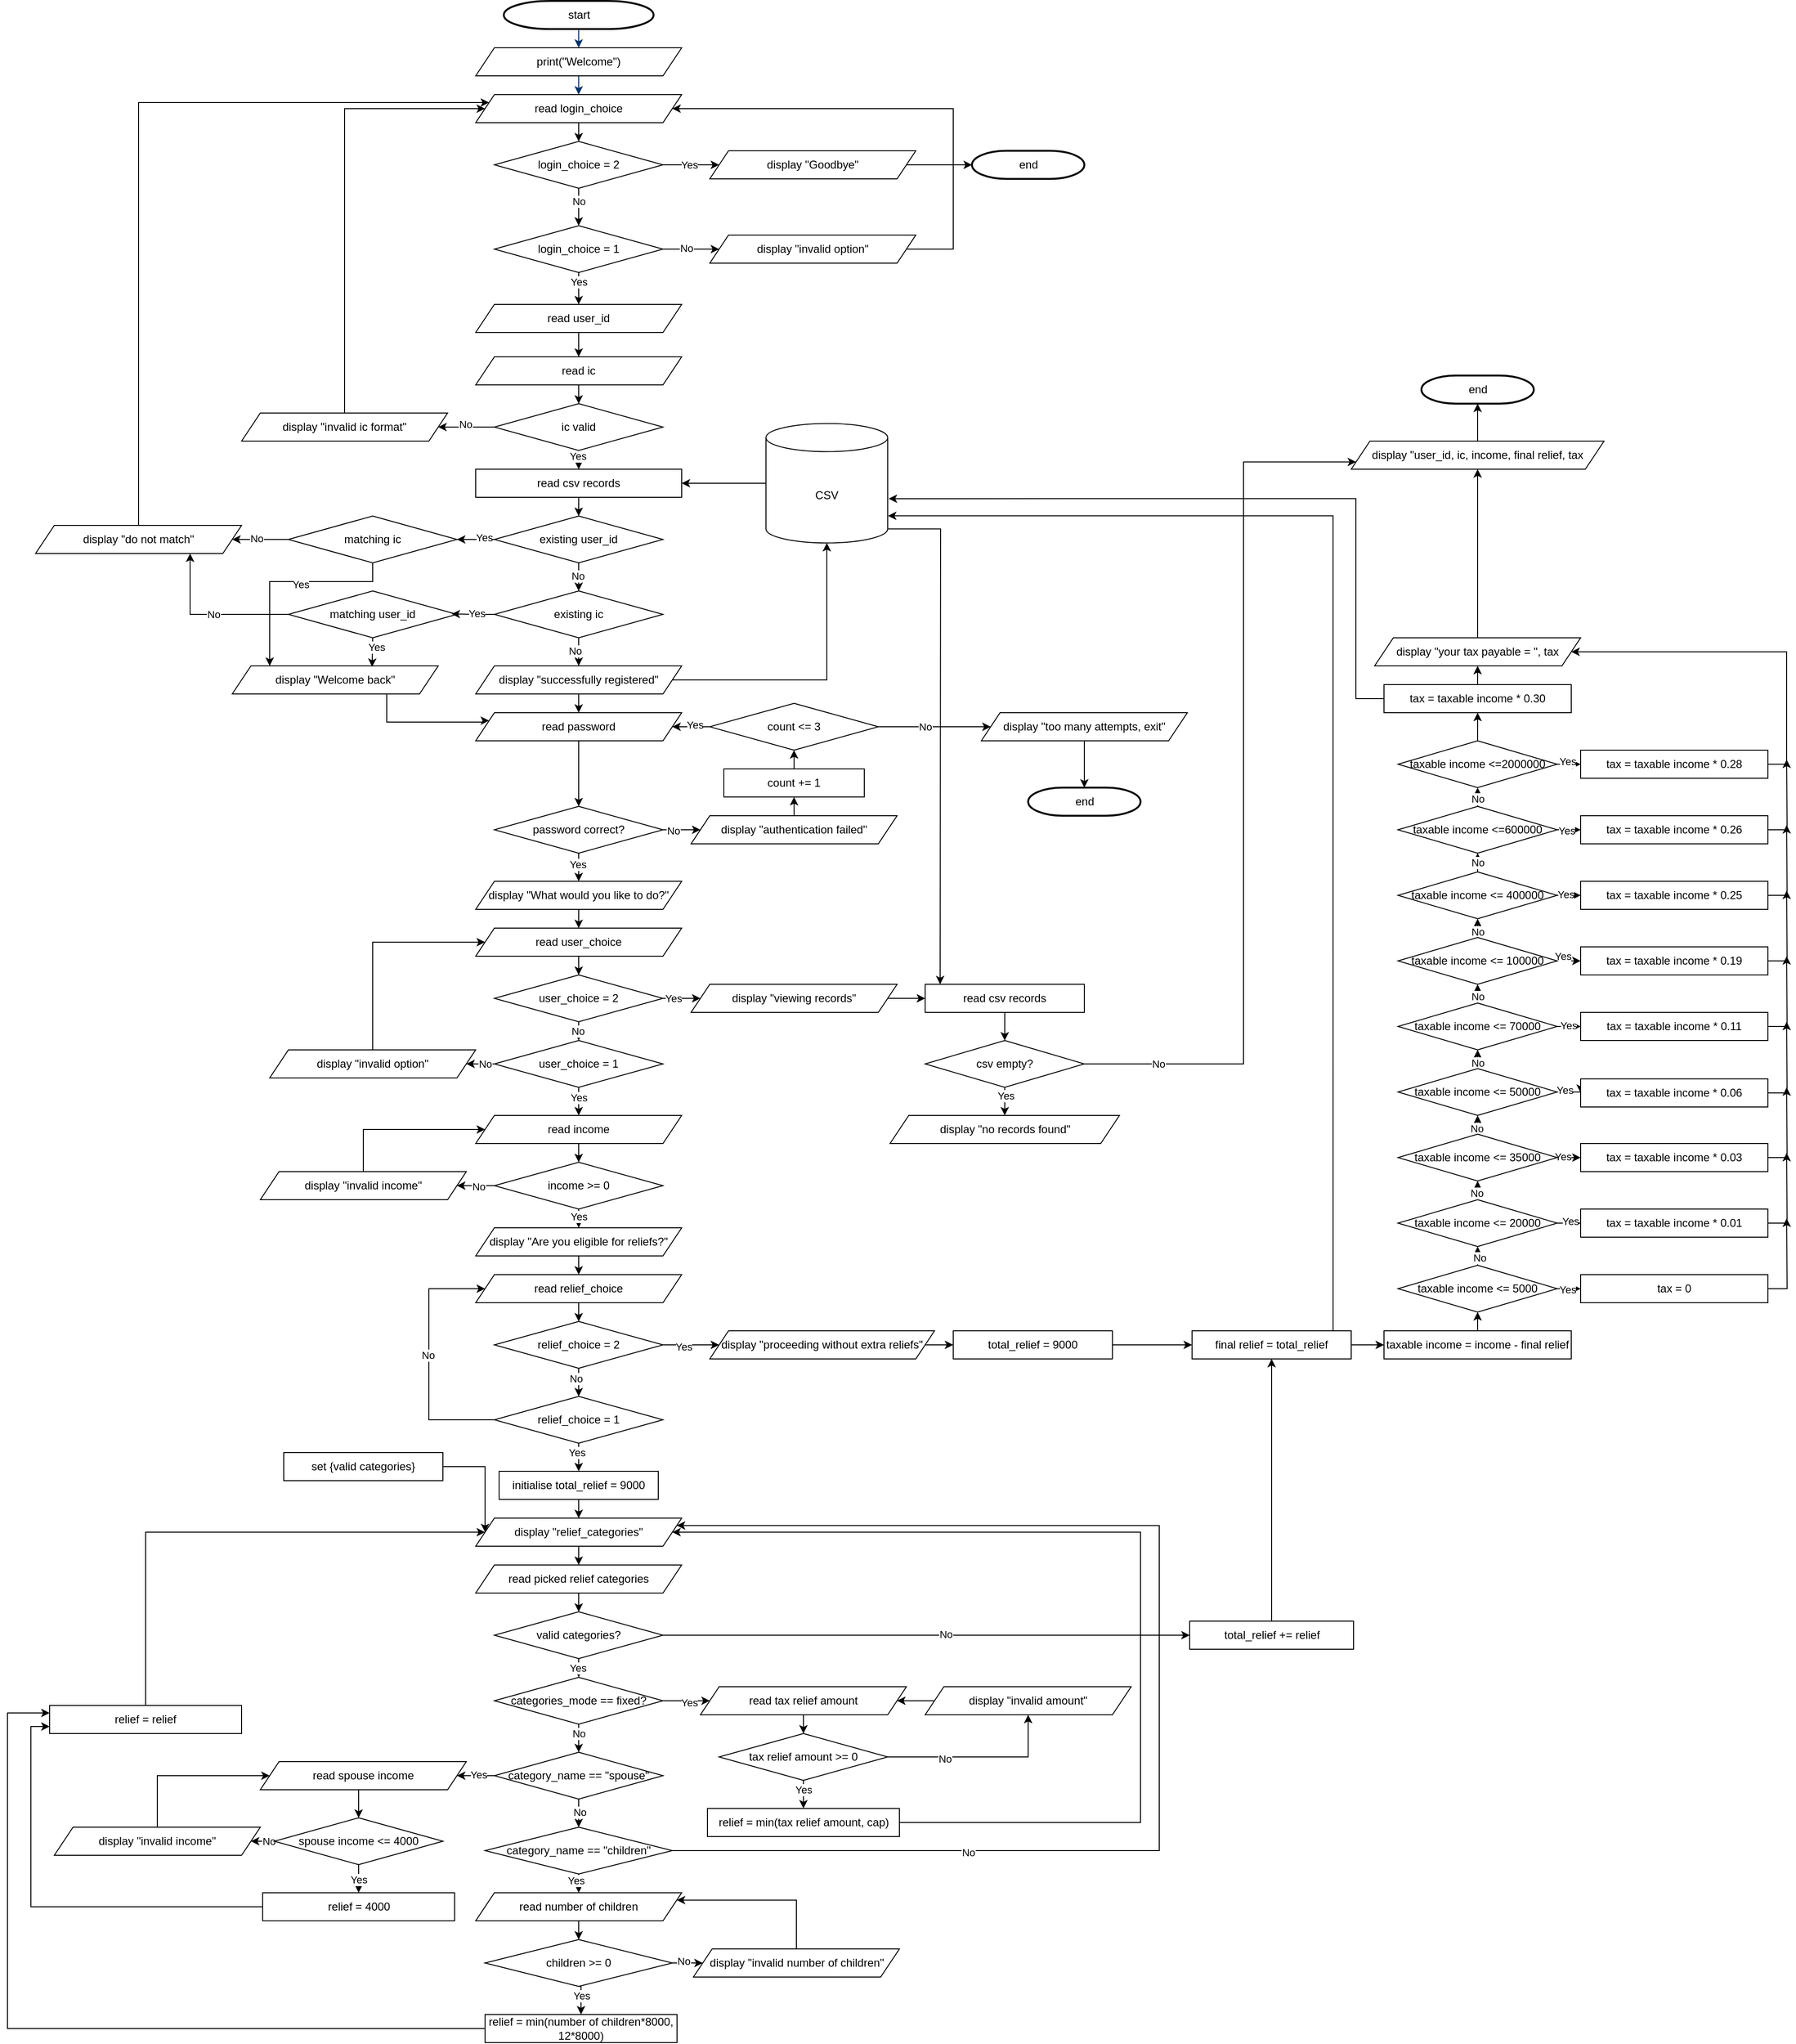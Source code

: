 <mxfile version="26.3.0">
  <diagram id="6a731a19-8d31-9384-78a2-239565b7b9f0" name="Page-1">
    <mxGraphModel dx="3789" dy="1953" grid="1" gridSize="10" guides="1" tooltips="1" connect="1" arrows="1" fold="1" page="1" pageScale="1" pageWidth="1169" pageHeight="827" background="none" math="0" shadow="0">
      <root>
        <mxCell id="0" />
        <mxCell id="1" parent="0" />
        <mxCell id="2" value="start" style="shape=mxgraph.flowchart.terminator;strokeWidth=2;gradientColor=none;gradientDirection=north;fontStyle=0;html=1;" parent="1" vertex="1">
          <mxGeometry x="240" y="60" width="160" height="30" as="geometry" />
        </mxCell>
        <mxCell id="7" style="fontStyle=1;strokeColor=#003366;strokeWidth=1;html=1;entryX=0.5;entryY=0;entryDx=0;entryDy=0;" parent="1" source="2" target="t1rXLY3Hh5dRlG1rRBzR-58" edge="1">
          <mxGeometry relative="1" as="geometry">
            <mxPoint x="320.0" y="140" as="targetPoint" />
          </mxGeometry>
        </mxCell>
        <mxCell id="8" style="fontStyle=1;strokeColor=#003366;strokeWidth=1;html=1;exitX=0.5;exitY=1;exitDx=0;exitDy=0;entryX=0.5;entryY=0;entryDx=0;entryDy=0;" parent="1" source="t1rXLY3Hh5dRlG1rRBzR-58" target="t1rXLY3Hh5dRlG1rRBzR-108" edge="1">
          <mxGeometry relative="1" as="geometry">
            <mxPoint x="320.174" y="210" as="sourcePoint" />
            <mxPoint x="320" y="160" as="targetPoint" />
          </mxGeometry>
        </mxCell>
        <mxCell id="40" value="end" style="shape=mxgraph.flowchart.terminator;strokeWidth=2;gradientColor=none;gradientDirection=north;fontStyle=0;html=1;" parent="1" vertex="1">
          <mxGeometry x="740" y="220" width="120" height="30" as="geometry" />
        </mxCell>
        <mxCell id="t1rXLY3Hh5dRlG1rRBzR-58" value="print(&quot;Welcome&quot;)" style="shape=parallelogram;perimeter=parallelogramPerimeter;whiteSpace=wrap;html=1;fixedSize=1;" vertex="1" parent="1">
          <mxGeometry x="210" y="110" width="220" height="30" as="geometry" />
        </mxCell>
        <mxCell id="t1rXLY3Hh5dRlG1rRBzR-62" style="edgeStyle=orthogonalEdgeStyle;rounded=0;orthogonalLoop=1;jettySize=auto;html=1;exitX=0.5;exitY=1;exitDx=0;exitDy=0;entryX=0.5;entryY=0;entryDx=0;entryDy=0;" edge="1" parent="1" source="t1rXLY3Hh5dRlG1rRBzR-108" target="t1rXLY3Hh5dRlG1rRBzR-61">
          <mxGeometry relative="1" as="geometry">
            <mxPoint x="320" y="190" as="sourcePoint" />
          </mxGeometry>
        </mxCell>
        <mxCell id="t1rXLY3Hh5dRlG1rRBzR-67" style="edgeStyle=orthogonalEdgeStyle;rounded=0;orthogonalLoop=1;jettySize=auto;html=1;exitX=0.5;exitY=1;exitDx=0;exitDy=0;entryX=0.5;entryY=0;entryDx=0;entryDy=0;" edge="1" parent="1" source="t1rXLY3Hh5dRlG1rRBzR-61" target="t1rXLY3Hh5dRlG1rRBzR-63">
          <mxGeometry relative="1" as="geometry" />
        </mxCell>
        <mxCell id="t1rXLY3Hh5dRlG1rRBzR-74" value="No" style="edgeLabel;html=1;align=center;verticalAlign=middle;resizable=0;points=[];" vertex="1" connectable="0" parent="t1rXLY3Hh5dRlG1rRBzR-67">
          <mxGeometry x="-0.333" relative="1" as="geometry">
            <mxPoint as="offset" />
          </mxGeometry>
        </mxCell>
        <mxCell id="t1rXLY3Hh5dRlG1rRBzR-68" style="edgeStyle=orthogonalEdgeStyle;rounded=0;orthogonalLoop=1;jettySize=auto;html=1;exitX=1;exitY=0.5;exitDx=0;exitDy=0;entryX=0;entryY=0.5;entryDx=0;entryDy=0;" edge="1" parent="1" source="t1rXLY3Hh5dRlG1rRBzR-61" target="t1rXLY3Hh5dRlG1rRBzR-65">
          <mxGeometry relative="1" as="geometry" />
        </mxCell>
        <mxCell id="t1rXLY3Hh5dRlG1rRBzR-73" value="Yes" style="edgeLabel;html=1;align=center;verticalAlign=middle;resizable=0;points=[];" vertex="1" connectable="0" parent="t1rXLY3Hh5dRlG1rRBzR-68">
          <mxGeometry x="-0.061" relative="1" as="geometry">
            <mxPoint as="offset" />
          </mxGeometry>
        </mxCell>
        <mxCell id="t1rXLY3Hh5dRlG1rRBzR-61" value="login_choice = 2" style="rhombus;whiteSpace=wrap;html=1;" vertex="1" parent="1">
          <mxGeometry x="230" y="210" width="180" height="50" as="geometry" />
        </mxCell>
        <mxCell id="t1rXLY3Hh5dRlG1rRBzR-69" style="edgeStyle=orthogonalEdgeStyle;rounded=0;orthogonalLoop=1;jettySize=auto;html=1;exitX=1;exitY=0.5;exitDx=0;exitDy=0;entryX=0;entryY=0.5;entryDx=0;entryDy=0;" edge="1" parent="1" source="t1rXLY3Hh5dRlG1rRBzR-63" target="t1rXLY3Hh5dRlG1rRBzR-66">
          <mxGeometry relative="1" as="geometry" />
        </mxCell>
        <mxCell id="t1rXLY3Hh5dRlG1rRBzR-75" value="No" style="edgeLabel;html=1;align=center;verticalAlign=middle;resizable=0;points=[];" vertex="1" connectable="0" parent="t1rXLY3Hh5dRlG1rRBzR-69">
          <mxGeometry x="-0.177" y="1" relative="1" as="geometry">
            <mxPoint as="offset" />
          </mxGeometry>
        </mxCell>
        <mxCell id="t1rXLY3Hh5dRlG1rRBzR-78" style="edgeStyle=orthogonalEdgeStyle;rounded=0;orthogonalLoop=1;jettySize=auto;html=1;exitX=0.5;exitY=1;exitDx=0;exitDy=0;entryX=0.5;entryY=0;entryDx=0;entryDy=0;" edge="1" parent="1" source="t1rXLY3Hh5dRlG1rRBzR-63" target="t1rXLY3Hh5dRlG1rRBzR-77">
          <mxGeometry relative="1" as="geometry" />
        </mxCell>
        <mxCell id="t1rXLY3Hh5dRlG1rRBzR-269" value="Yes" style="edgeLabel;html=1;align=center;verticalAlign=middle;resizable=0;points=[];" vertex="1" connectable="0" parent="t1rXLY3Hh5dRlG1rRBzR-78">
          <mxGeometry x="0.232" y="-3" relative="1" as="geometry">
            <mxPoint x="3" y="-11" as="offset" />
          </mxGeometry>
        </mxCell>
        <mxCell id="t1rXLY3Hh5dRlG1rRBzR-63" value="login_choice = 1" style="rhombus;whiteSpace=wrap;html=1;" vertex="1" parent="1">
          <mxGeometry x="230" y="300" width="180" height="50" as="geometry" />
        </mxCell>
        <mxCell id="t1rXLY3Hh5dRlG1rRBzR-65" value="display &quot;Goodbye&quot;" style="shape=parallelogram;perimeter=parallelogramPerimeter;whiteSpace=wrap;html=1;fixedSize=1;" vertex="1" parent="1">
          <mxGeometry x="460" y="220" width="220" height="30" as="geometry" />
        </mxCell>
        <mxCell id="t1rXLY3Hh5dRlG1rRBzR-395" style="edgeStyle=orthogonalEdgeStyle;rounded=0;orthogonalLoop=1;jettySize=auto;html=1;exitX=1;exitY=0.5;exitDx=0;exitDy=0;entryX=1;entryY=0.5;entryDx=0;entryDy=0;" edge="1" parent="1" source="t1rXLY3Hh5dRlG1rRBzR-66" target="t1rXLY3Hh5dRlG1rRBzR-108">
          <mxGeometry relative="1" as="geometry">
            <Array as="points">
              <mxPoint x="720" y="325" />
              <mxPoint x="720" y="175" />
            </Array>
          </mxGeometry>
        </mxCell>
        <mxCell id="t1rXLY3Hh5dRlG1rRBzR-66" value="display &quot;invalid option&quot;" style="shape=parallelogram;perimeter=parallelogramPerimeter;whiteSpace=wrap;html=1;fixedSize=1;" vertex="1" parent="1">
          <mxGeometry x="460" y="310" width="220" height="30" as="geometry" />
        </mxCell>
        <mxCell id="t1rXLY3Hh5dRlG1rRBzR-80" style="edgeStyle=orthogonalEdgeStyle;rounded=0;orthogonalLoop=1;jettySize=auto;html=1;exitX=0.5;exitY=1;exitDx=0;exitDy=0;entryX=0.5;entryY=0;entryDx=0;entryDy=0;" edge="1" parent="1" source="t1rXLY3Hh5dRlG1rRBzR-77" target="t1rXLY3Hh5dRlG1rRBzR-79">
          <mxGeometry relative="1" as="geometry" />
        </mxCell>
        <mxCell id="t1rXLY3Hh5dRlG1rRBzR-77" value="read user_id" style="shape=parallelogram;perimeter=parallelogramPerimeter;whiteSpace=wrap;html=1;fixedSize=1;" vertex="1" parent="1">
          <mxGeometry x="210" y="384" width="220" height="30" as="geometry" />
        </mxCell>
        <mxCell id="t1rXLY3Hh5dRlG1rRBzR-82" style="edgeStyle=orthogonalEdgeStyle;rounded=0;orthogonalLoop=1;jettySize=auto;html=1;exitX=0.5;exitY=1;exitDx=0;exitDy=0;entryX=0.5;entryY=0;entryDx=0;entryDy=0;" edge="1" parent="1" source="t1rXLY3Hh5dRlG1rRBzR-79" target="t1rXLY3Hh5dRlG1rRBzR-81">
          <mxGeometry relative="1" as="geometry" />
        </mxCell>
        <mxCell id="t1rXLY3Hh5dRlG1rRBzR-79" value="read ic" style="shape=parallelogram;perimeter=parallelogramPerimeter;whiteSpace=wrap;html=1;fixedSize=1;" vertex="1" parent="1">
          <mxGeometry x="210" y="440" width="220" height="30" as="geometry" />
        </mxCell>
        <mxCell id="t1rXLY3Hh5dRlG1rRBzR-86" style="edgeStyle=orthogonalEdgeStyle;rounded=0;orthogonalLoop=1;jettySize=auto;html=1;exitX=0;exitY=0.5;exitDx=0;exitDy=0;entryX=1;entryY=0.5;entryDx=0;entryDy=0;" edge="1" parent="1" source="t1rXLY3Hh5dRlG1rRBzR-81" target="t1rXLY3Hh5dRlG1rRBzR-83">
          <mxGeometry relative="1" as="geometry" />
        </mxCell>
        <mxCell id="t1rXLY3Hh5dRlG1rRBzR-87" value="No" style="edgeLabel;html=1;align=center;verticalAlign=middle;resizable=0;points=[];" vertex="1" connectable="0" parent="t1rXLY3Hh5dRlG1rRBzR-86">
          <mxGeometry x="0.05" y="-3" relative="1" as="geometry">
            <mxPoint as="offset" />
          </mxGeometry>
        </mxCell>
        <mxCell id="t1rXLY3Hh5dRlG1rRBzR-92" style="edgeStyle=orthogonalEdgeStyle;rounded=0;orthogonalLoop=1;jettySize=auto;html=1;exitX=0.5;exitY=1;exitDx=0;exitDy=0;entryX=0.5;entryY=0;entryDx=0;entryDy=0;" edge="1" parent="1" source="t1rXLY3Hh5dRlG1rRBzR-81" target="t1rXLY3Hh5dRlG1rRBzR-91">
          <mxGeometry relative="1" as="geometry" />
        </mxCell>
        <mxCell id="t1rXLY3Hh5dRlG1rRBzR-270" value="Yes" style="edgeLabel;html=1;align=center;verticalAlign=middle;resizable=0;points=[];" vertex="1" connectable="0" parent="t1rXLY3Hh5dRlG1rRBzR-92">
          <mxGeometry x="-0.411" y="-1" relative="1" as="geometry">
            <mxPoint as="offset" />
          </mxGeometry>
        </mxCell>
        <mxCell id="t1rXLY3Hh5dRlG1rRBzR-81" value="ic valid" style="rhombus;whiteSpace=wrap;html=1;" vertex="1" parent="1">
          <mxGeometry x="230" y="490" width="180" height="50" as="geometry" />
        </mxCell>
        <mxCell id="t1rXLY3Hh5dRlG1rRBzR-109" style="edgeStyle=orthogonalEdgeStyle;rounded=0;orthogonalLoop=1;jettySize=auto;html=1;exitX=0.5;exitY=0;exitDx=0;exitDy=0;entryX=0;entryY=0.5;entryDx=0;entryDy=0;" edge="1" parent="1" source="t1rXLY3Hh5dRlG1rRBzR-83" target="t1rXLY3Hh5dRlG1rRBzR-108">
          <mxGeometry relative="1" as="geometry">
            <Array as="points">
              <mxPoint x="70" y="175" />
            </Array>
          </mxGeometry>
        </mxCell>
        <mxCell id="t1rXLY3Hh5dRlG1rRBzR-83" value="display &quot;invalid ic format&quot;" style="shape=parallelogram;perimeter=parallelogramPerimeter;whiteSpace=wrap;html=1;fixedSize=1;" vertex="1" parent="1">
          <mxGeometry x="-40" y="500" width="220" height="30" as="geometry" />
        </mxCell>
        <mxCell id="t1rXLY3Hh5dRlG1rRBzR-96" style="edgeStyle=orthogonalEdgeStyle;rounded=0;orthogonalLoop=1;jettySize=auto;html=1;exitX=0.5;exitY=1;exitDx=0;exitDy=0;entryX=0.5;entryY=0;entryDx=0;entryDy=0;" edge="1" parent="1" source="t1rXLY3Hh5dRlG1rRBzR-89" target="t1rXLY3Hh5dRlG1rRBzR-90">
          <mxGeometry relative="1" as="geometry" />
        </mxCell>
        <mxCell id="t1rXLY3Hh5dRlG1rRBzR-103" value="No" style="edgeLabel;html=1;align=center;verticalAlign=middle;resizable=0;points=[];" vertex="1" connectable="0" parent="t1rXLY3Hh5dRlG1rRBzR-96">
          <mxGeometry x="-0.087" y="-1" relative="1" as="geometry">
            <mxPoint as="offset" />
          </mxGeometry>
        </mxCell>
        <mxCell id="t1rXLY3Hh5dRlG1rRBzR-101" style="edgeStyle=orthogonalEdgeStyle;rounded=0;orthogonalLoop=1;jettySize=auto;html=1;exitX=0;exitY=0.5;exitDx=0;exitDy=0;entryX=1;entryY=0.5;entryDx=0;entryDy=0;" edge="1" parent="1" source="t1rXLY3Hh5dRlG1rRBzR-89" target="t1rXLY3Hh5dRlG1rRBzR-99">
          <mxGeometry relative="1" as="geometry" />
        </mxCell>
        <mxCell id="t1rXLY3Hh5dRlG1rRBzR-105" value="Yes" style="edgeLabel;html=1;align=center;verticalAlign=middle;resizable=0;points=[];" vertex="1" connectable="0" parent="t1rXLY3Hh5dRlG1rRBzR-101">
          <mxGeometry x="-0.423" y="-2" relative="1" as="geometry">
            <mxPoint as="offset" />
          </mxGeometry>
        </mxCell>
        <mxCell id="t1rXLY3Hh5dRlG1rRBzR-89" value="existing user_id" style="rhombus;whiteSpace=wrap;html=1;" vertex="1" parent="1">
          <mxGeometry x="230" y="610" width="180" height="50" as="geometry" />
        </mxCell>
        <mxCell id="t1rXLY3Hh5dRlG1rRBzR-97" style="edgeStyle=orthogonalEdgeStyle;rounded=0;orthogonalLoop=1;jettySize=auto;html=1;exitX=0.5;exitY=1;exitDx=0;exitDy=0;entryX=0.5;entryY=0;entryDx=0;entryDy=0;" edge="1" parent="1" source="t1rXLY3Hh5dRlG1rRBzR-90" target="t1rXLY3Hh5dRlG1rRBzR-116">
          <mxGeometry relative="1" as="geometry">
            <mxPoint x="320.174" y="760" as="targetPoint" />
          </mxGeometry>
        </mxCell>
        <mxCell id="t1rXLY3Hh5dRlG1rRBzR-104" value="No" style="edgeLabel;html=1;align=center;verticalAlign=middle;resizable=0;points=[];" vertex="1" connectable="0" parent="t1rXLY3Hh5dRlG1rRBzR-97">
          <mxGeometry x="-0.074" y="-4" relative="1" as="geometry">
            <mxPoint as="offset" />
          </mxGeometry>
        </mxCell>
        <mxCell id="t1rXLY3Hh5dRlG1rRBzR-90" value="existing ic" style="rhombus;whiteSpace=wrap;html=1;" vertex="1" parent="1">
          <mxGeometry x="230" y="690" width="180" height="50" as="geometry" />
        </mxCell>
        <mxCell id="t1rXLY3Hh5dRlG1rRBzR-93" style="edgeStyle=orthogonalEdgeStyle;rounded=0;orthogonalLoop=1;jettySize=auto;html=1;exitX=0.5;exitY=1;exitDx=0;exitDy=0;entryX=0.5;entryY=0;entryDx=0;entryDy=0;" edge="1" parent="1" source="t1rXLY3Hh5dRlG1rRBzR-91" target="t1rXLY3Hh5dRlG1rRBzR-89">
          <mxGeometry relative="1" as="geometry" />
        </mxCell>
        <mxCell id="t1rXLY3Hh5dRlG1rRBzR-91" value="read csv records" style="rounded=0;whiteSpace=wrap;html=1;" vertex="1" parent="1">
          <mxGeometry x="210" y="560" width="220" height="30" as="geometry" />
        </mxCell>
        <mxCell id="t1rXLY3Hh5dRlG1rRBzR-95" style="edgeStyle=orthogonalEdgeStyle;rounded=0;orthogonalLoop=1;jettySize=auto;html=1;exitX=0;exitY=0.5;exitDx=0;exitDy=0;exitPerimeter=0;entryX=1;entryY=0.5;entryDx=0;entryDy=0;" edge="1" parent="1" source="t1rXLY3Hh5dRlG1rRBzR-94" target="t1rXLY3Hh5dRlG1rRBzR-91">
          <mxGeometry relative="1" as="geometry" />
        </mxCell>
        <mxCell id="t1rXLY3Hh5dRlG1rRBzR-94" value="CSV" style="shape=cylinder3;whiteSpace=wrap;html=1;boundedLbl=1;backgroundOutline=1;size=15;" vertex="1" parent="1">
          <mxGeometry x="520" y="511.25" width="130" height="127.5" as="geometry" />
        </mxCell>
        <mxCell id="t1rXLY3Hh5dRlG1rRBzR-111" style="edgeStyle=orthogonalEdgeStyle;rounded=0;orthogonalLoop=1;jettySize=auto;html=1;exitX=0;exitY=0.5;exitDx=0;exitDy=0;entryX=1;entryY=0.5;entryDx=0;entryDy=0;" edge="1" parent="1" source="t1rXLY3Hh5dRlG1rRBzR-99" target="t1rXLY3Hh5dRlG1rRBzR-110">
          <mxGeometry relative="1" as="geometry" />
        </mxCell>
        <mxCell id="t1rXLY3Hh5dRlG1rRBzR-114" value="No" style="edgeLabel;html=1;align=center;verticalAlign=middle;resizable=0;points=[];" vertex="1" connectable="0" parent="t1rXLY3Hh5dRlG1rRBzR-111">
          <mxGeometry x="0.136" y="-1" relative="1" as="geometry">
            <mxPoint as="offset" />
          </mxGeometry>
        </mxCell>
        <mxCell id="t1rXLY3Hh5dRlG1rRBzR-119" style="edgeStyle=orthogonalEdgeStyle;rounded=0;orthogonalLoop=1;jettySize=auto;html=1;exitX=0.5;exitY=1;exitDx=0;exitDy=0;entryX=0.25;entryY=0;entryDx=0;entryDy=0;" edge="1" parent="1" source="t1rXLY3Hh5dRlG1rRBzR-99">
          <mxGeometry relative="1" as="geometry">
            <mxPoint x="85.0" y="660" as="sourcePoint" />
            <mxPoint x="-10.0" y="770" as="targetPoint" />
            <Array as="points">
              <mxPoint x="100" y="680" />
              <mxPoint x="-10" y="680" />
            </Array>
          </mxGeometry>
        </mxCell>
        <mxCell id="t1rXLY3Hh5dRlG1rRBzR-125" value="Yes" style="edgeLabel;html=1;align=center;verticalAlign=middle;resizable=0;points=[];" vertex="1" connectable="0" parent="t1rXLY3Hh5dRlG1rRBzR-119">
          <mxGeometry x="-0.12" y="3" relative="1" as="geometry">
            <mxPoint as="offset" />
          </mxGeometry>
        </mxCell>
        <mxCell id="t1rXLY3Hh5dRlG1rRBzR-99" value="matching ic" style="rhombus;whiteSpace=wrap;html=1;" vertex="1" parent="1">
          <mxGeometry x="10" y="610" width="180" height="50" as="geometry" />
        </mxCell>
        <mxCell id="t1rXLY3Hh5dRlG1rRBzR-112" style="edgeStyle=orthogonalEdgeStyle;rounded=0;orthogonalLoop=1;jettySize=auto;html=1;exitX=0;exitY=0.5;exitDx=0;exitDy=0;entryX=0.75;entryY=1;entryDx=0;entryDy=0;" edge="1" parent="1" source="t1rXLY3Hh5dRlG1rRBzR-100" target="t1rXLY3Hh5dRlG1rRBzR-110">
          <mxGeometry relative="1" as="geometry" />
        </mxCell>
        <mxCell id="t1rXLY3Hh5dRlG1rRBzR-115" value="No" style="edgeLabel;html=1;align=center;verticalAlign=middle;resizable=0;points=[];" vertex="1" connectable="0" parent="t1rXLY3Hh5dRlG1rRBzR-112">
          <mxGeometry x="-0.488" y="-5" relative="1" as="geometry">
            <mxPoint x="-37" y="5" as="offset" />
          </mxGeometry>
        </mxCell>
        <mxCell id="t1rXLY3Hh5dRlG1rRBzR-100" value="matching user_id" style="rhombus;whiteSpace=wrap;html=1;" vertex="1" parent="1">
          <mxGeometry x="10" y="690" width="180" height="50" as="geometry" />
        </mxCell>
        <mxCell id="t1rXLY3Hh5dRlG1rRBzR-102" style="edgeStyle=orthogonalEdgeStyle;rounded=0;orthogonalLoop=1;jettySize=auto;html=1;exitX=0;exitY=0.5;exitDx=0;exitDy=0;entryX=0.968;entryY=0.49;entryDx=0;entryDy=0;entryPerimeter=0;" edge="1" parent="1" source="t1rXLY3Hh5dRlG1rRBzR-90" target="t1rXLY3Hh5dRlG1rRBzR-100">
          <mxGeometry relative="1" as="geometry" />
        </mxCell>
        <mxCell id="t1rXLY3Hh5dRlG1rRBzR-106" value="Yes" style="edgeLabel;html=1;align=center;verticalAlign=middle;resizable=0;points=[];" vertex="1" connectable="0" parent="t1rXLY3Hh5dRlG1rRBzR-102">
          <mxGeometry x="-0.113" y="-1" relative="1" as="geometry">
            <mxPoint x="1" as="offset" />
          </mxGeometry>
        </mxCell>
        <mxCell id="t1rXLY3Hh5dRlG1rRBzR-108" value="read login_choice" style="shape=parallelogram;perimeter=parallelogramPerimeter;whiteSpace=wrap;html=1;fixedSize=1;" vertex="1" parent="1">
          <mxGeometry x="210" y="160" width="220" height="30" as="geometry" />
        </mxCell>
        <mxCell id="t1rXLY3Hh5dRlG1rRBzR-113" style="edgeStyle=orthogonalEdgeStyle;rounded=0;orthogonalLoop=1;jettySize=auto;html=1;exitX=0.5;exitY=0;exitDx=0;exitDy=0;entryX=0;entryY=0.25;entryDx=0;entryDy=0;" edge="1" parent="1" source="t1rXLY3Hh5dRlG1rRBzR-110" target="t1rXLY3Hh5dRlG1rRBzR-108">
          <mxGeometry relative="1" as="geometry">
            <Array as="points">
              <mxPoint x="-150" y="168" />
            </Array>
          </mxGeometry>
        </mxCell>
        <mxCell id="t1rXLY3Hh5dRlG1rRBzR-110" value="display &quot;do not match&quot;" style="shape=parallelogram;perimeter=parallelogramPerimeter;whiteSpace=wrap;html=1;fixedSize=1;" vertex="1" parent="1">
          <mxGeometry x="-260" y="620" width="220" height="30" as="geometry" />
        </mxCell>
        <mxCell id="t1rXLY3Hh5dRlG1rRBzR-128" style="edgeStyle=orthogonalEdgeStyle;rounded=0;orthogonalLoop=1;jettySize=auto;html=1;exitX=0.5;exitY=1;exitDx=0;exitDy=0;entryX=0.5;entryY=0;entryDx=0;entryDy=0;" edge="1" parent="1" source="t1rXLY3Hh5dRlG1rRBzR-116" target="t1rXLY3Hh5dRlG1rRBzR-127">
          <mxGeometry relative="1" as="geometry" />
        </mxCell>
        <mxCell id="t1rXLY3Hh5dRlG1rRBzR-389" style="edgeStyle=orthogonalEdgeStyle;rounded=0;orthogonalLoop=1;jettySize=auto;html=1;exitX=1;exitY=0.5;exitDx=0;exitDy=0;" edge="1" parent="1" source="t1rXLY3Hh5dRlG1rRBzR-116" target="t1rXLY3Hh5dRlG1rRBzR-94">
          <mxGeometry relative="1" as="geometry" />
        </mxCell>
        <mxCell id="t1rXLY3Hh5dRlG1rRBzR-116" value="display &quot;successfully registered&quot;" style="shape=parallelogram;perimeter=parallelogramPerimeter;whiteSpace=wrap;html=1;fixedSize=1;" vertex="1" parent="1">
          <mxGeometry x="210" y="770" width="220" height="30" as="geometry" />
        </mxCell>
        <mxCell id="t1rXLY3Hh5dRlG1rRBzR-131" style="edgeStyle=orthogonalEdgeStyle;rounded=0;orthogonalLoop=1;jettySize=auto;html=1;exitX=0.75;exitY=1;exitDx=0;exitDy=0;entryX=0;entryY=0.25;entryDx=0;entryDy=0;" edge="1" parent="1" source="t1rXLY3Hh5dRlG1rRBzR-117" target="t1rXLY3Hh5dRlG1rRBzR-127">
          <mxGeometry relative="1" as="geometry">
            <Array as="points">
              <mxPoint x="115" y="830" />
              <mxPoint x="220" y="830" />
              <mxPoint x="220" y="829" />
            </Array>
          </mxGeometry>
        </mxCell>
        <mxCell id="t1rXLY3Hh5dRlG1rRBzR-117" value="display &quot;Welcome back&quot;" style="shape=parallelogram;perimeter=parallelogramPerimeter;whiteSpace=wrap;html=1;fixedSize=1;" vertex="1" parent="1">
          <mxGeometry x="-50" y="770" width="220" height="30" as="geometry" />
        </mxCell>
        <mxCell id="t1rXLY3Hh5dRlG1rRBzR-118" style="edgeStyle=orthogonalEdgeStyle;rounded=0;orthogonalLoop=1;jettySize=auto;html=1;exitX=0.5;exitY=1;exitDx=0;exitDy=0;entryX=0.679;entryY=0.035;entryDx=0;entryDy=0;entryPerimeter=0;" edge="1" parent="1" source="t1rXLY3Hh5dRlG1rRBzR-100" target="t1rXLY3Hh5dRlG1rRBzR-117">
          <mxGeometry relative="1" as="geometry">
            <mxPoint x="100" y="760" as="targetPoint" />
          </mxGeometry>
        </mxCell>
        <mxCell id="t1rXLY3Hh5dRlG1rRBzR-126" value="Yes" style="edgeLabel;html=1;align=center;verticalAlign=middle;resizable=0;points=[];" vertex="1" connectable="0" parent="t1rXLY3Hh5dRlG1rRBzR-118">
          <mxGeometry x="-0.36" y="4" relative="1" as="geometry">
            <mxPoint as="offset" />
          </mxGeometry>
        </mxCell>
        <mxCell id="t1rXLY3Hh5dRlG1rRBzR-133" style="edgeStyle=orthogonalEdgeStyle;rounded=0;orthogonalLoop=1;jettySize=auto;html=1;exitX=0.5;exitY=1;exitDx=0;exitDy=0;entryX=0.5;entryY=0;entryDx=0;entryDy=0;" edge="1" parent="1" source="t1rXLY3Hh5dRlG1rRBzR-127" target="t1rXLY3Hh5dRlG1rRBzR-132">
          <mxGeometry relative="1" as="geometry" />
        </mxCell>
        <mxCell id="t1rXLY3Hh5dRlG1rRBzR-127" value="read password" style="shape=parallelogram;perimeter=parallelogramPerimeter;whiteSpace=wrap;html=1;fixedSize=1;" vertex="1" parent="1">
          <mxGeometry x="210" y="820" width="220" height="30" as="geometry" />
        </mxCell>
        <mxCell id="t1rXLY3Hh5dRlG1rRBzR-151" style="edgeStyle=orthogonalEdgeStyle;rounded=0;orthogonalLoop=1;jettySize=auto;html=1;exitX=1;exitY=0.5;exitDx=0;exitDy=0;entryX=0;entryY=0.5;entryDx=0;entryDy=0;" edge="1" parent="1" source="t1rXLY3Hh5dRlG1rRBzR-132" target="t1rXLY3Hh5dRlG1rRBzR-149">
          <mxGeometry relative="1" as="geometry" />
        </mxCell>
        <mxCell id="t1rXLY3Hh5dRlG1rRBzR-154" value="No" style="edgeLabel;html=1;align=center;verticalAlign=middle;resizable=0;points=[];" vertex="1" connectable="0" parent="t1rXLY3Hh5dRlG1rRBzR-151">
          <mxGeometry x="-0.029" y="1" relative="1" as="geometry">
            <mxPoint as="offset" />
          </mxGeometry>
        </mxCell>
        <mxCell id="t1rXLY3Hh5dRlG1rRBzR-155" style="edgeStyle=orthogonalEdgeStyle;rounded=0;orthogonalLoop=1;jettySize=auto;html=1;exitX=0.5;exitY=1;exitDx=0;exitDy=0;entryX=0.5;entryY=0;entryDx=0;entryDy=0;" edge="1" parent="1" source="t1rXLY3Hh5dRlG1rRBzR-132" target="t1rXLY3Hh5dRlG1rRBzR-152">
          <mxGeometry relative="1" as="geometry" />
        </mxCell>
        <mxCell id="t1rXLY3Hh5dRlG1rRBzR-156" value="Yes" style="edgeLabel;html=1;align=center;verticalAlign=middle;resizable=0;points=[];" vertex="1" connectable="0" parent="t1rXLY3Hh5dRlG1rRBzR-155">
          <mxGeometry x="-0.217" y="-1" relative="1" as="geometry">
            <mxPoint as="offset" />
          </mxGeometry>
        </mxCell>
        <mxCell id="t1rXLY3Hh5dRlG1rRBzR-132" value="password correct?" style="rhombus;whiteSpace=wrap;html=1;" vertex="1" parent="1">
          <mxGeometry x="230" y="920" width="180" height="50" as="geometry" />
        </mxCell>
        <mxCell id="t1rXLY3Hh5dRlG1rRBzR-142" style="edgeStyle=orthogonalEdgeStyle;rounded=0;orthogonalLoop=1;jettySize=auto;html=1;exitX=0.5;exitY=0;exitDx=0;exitDy=0;entryX=0.5;entryY=1;entryDx=0;entryDy=0;" edge="1" parent="1" source="t1rXLY3Hh5dRlG1rRBzR-135" target="t1rXLY3Hh5dRlG1rRBzR-141">
          <mxGeometry relative="1" as="geometry" />
        </mxCell>
        <mxCell id="t1rXLY3Hh5dRlG1rRBzR-135" value="count += 1" style="rounded=0;whiteSpace=wrap;html=1;" vertex="1" parent="1">
          <mxGeometry x="475" y="880" width="150" height="30" as="geometry" />
        </mxCell>
        <mxCell id="t1rXLY3Hh5dRlG1rRBzR-143" style="edgeStyle=orthogonalEdgeStyle;rounded=0;orthogonalLoop=1;jettySize=auto;html=1;exitX=0;exitY=0.5;exitDx=0;exitDy=0;entryX=1;entryY=0.5;entryDx=0;entryDy=0;" edge="1" parent="1" source="t1rXLY3Hh5dRlG1rRBzR-141" target="t1rXLY3Hh5dRlG1rRBzR-127">
          <mxGeometry relative="1" as="geometry" />
        </mxCell>
        <mxCell id="t1rXLY3Hh5dRlG1rRBzR-144" value="Yes" style="edgeLabel;html=1;align=center;verticalAlign=middle;resizable=0;points=[];" vertex="1" connectable="0" parent="t1rXLY3Hh5dRlG1rRBzR-143">
          <mxGeometry x="0.202" y="-2" relative="1" as="geometry">
            <mxPoint as="offset" />
          </mxGeometry>
        </mxCell>
        <mxCell id="t1rXLY3Hh5dRlG1rRBzR-146" style="edgeStyle=orthogonalEdgeStyle;rounded=0;orthogonalLoop=1;jettySize=auto;html=1;exitX=1;exitY=0.5;exitDx=0;exitDy=0;entryX=0;entryY=0.5;entryDx=0;entryDy=0;" edge="1" parent="1" source="t1rXLY3Hh5dRlG1rRBzR-141" target="t1rXLY3Hh5dRlG1rRBzR-145">
          <mxGeometry relative="1" as="geometry" />
        </mxCell>
        <mxCell id="t1rXLY3Hh5dRlG1rRBzR-147" value="No" style="edgeLabel;html=1;align=center;verticalAlign=middle;resizable=0;points=[];" vertex="1" connectable="0" parent="t1rXLY3Hh5dRlG1rRBzR-146">
          <mxGeometry x="-0.724" relative="1" as="geometry">
            <mxPoint x="33" as="offset" />
          </mxGeometry>
        </mxCell>
        <mxCell id="t1rXLY3Hh5dRlG1rRBzR-141" value="count &amp;lt;= 3" style="rhombus;whiteSpace=wrap;html=1;" vertex="1" parent="1">
          <mxGeometry x="460" y="810" width="180" height="50" as="geometry" />
        </mxCell>
        <mxCell id="t1rXLY3Hh5dRlG1rRBzR-145" value="display &quot;too many attempts, exit&quot;" style="shape=parallelogram;perimeter=parallelogramPerimeter;whiteSpace=wrap;html=1;fixedSize=1;" vertex="1" parent="1">
          <mxGeometry x="750" y="820" width="220" height="30" as="geometry" />
        </mxCell>
        <mxCell id="t1rXLY3Hh5dRlG1rRBzR-150" style="edgeStyle=orthogonalEdgeStyle;rounded=0;orthogonalLoop=1;jettySize=auto;html=1;exitX=0.5;exitY=0;exitDx=0;exitDy=0;entryX=0.5;entryY=1;entryDx=0;entryDy=0;" edge="1" parent="1" source="t1rXLY3Hh5dRlG1rRBzR-149" target="t1rXLY3Hh5dRlG1rRBzR-135">
          <mxGeometry relative="1" as="geometry" />
        </mxCell>
        <mxCell id="t1rXLY3Hh5dRlG1rRBzR-149" value="display &quot;authentication failed&quot;" style="shape=parallelogram;perimeter=parallelogramPerimeter;whiteSpace=wrap;html=1;fixedSize=1;" vertex="1" parent="1">
          <mxGeometry x="440" y="930" width="220" height="30" as="geometry" />
        </mxCell>
        <mxCell id="t1rXLY3Hh5dRlG1rRBzR-158" style="edgeStyle=orthogonalEdgeStyle;rounded=0;orthogonalLoop=1;jettySize=auto;html=1;exitX=0.5;exitY=1;exitDx=0;exitDy=0;entryX=0.5;entryY=0;entryDx=0;entryDy=0;" edge="1" parent="1" source="t1rXLY3Hh5dRlG1rRBzR-152" target="t1rXLY3Hh5dRlG1rRBzR-157">
          <mxGeometry relative="1" as="geometry" />
        </mxCell>
        <mxCell id="t1rXLY3Hh5dRlG1rRBzR-152" value="display &quot;What would you like to do?&quot;" style="shape=parallelogram;perimeter=parallelogramPerimeter;whiteSpace=wrap;html=1;fixedSize=1;" vertex="1" parent="1">
          <mxGeometry x="210" y="1000" width="220" height="30" as="geometry" />
        </mxCell>
        <mxCell id="t1rXLY3Hh5dRlG1rRBzR-160" style="edgeStyle=orthogonalEdgeStyle;rounded=0;orthogonalLoop=1;jettySize=auto;html=1;exitX=0.5;exitY=1;exitDx=0;exitDy=0;entryX=0.5;entryY=0;entryDx=0;entryDy=0;" edge="1" parent="1" source="t1rXLY3Hh5dRlG1rRBzR-157" target="t1rXLY3Hh5dRlG1rRBzR-159">
          <mxGeometry relative="1" as="geometry" />
        </mxCell>
        <mxCell id="t1rXLY3Hh5dRlG1rRBzR-157" value="read user_choice" style="shape=parallelogram;perimeter=parallelogramPerimeter;whiteSpace=wrap;html=1;fixedSize=1;" vertex="1" parent="1">
          <mxGeometry x="210" y="1050" width="220" height="30" as="geometry" />
        </mxCell>
        <mxCell id="t1rXLY3Hh5dRlG1rRBzR-162" style="edgeStyle=orthogonalEdgeStyle;rounded=0;orthogonalLoop=1;jettySize=auto;html=1;exitX=0.5;exitY=1;exitDx=0;exitDy=0;entryX=0.5;entryY=0;entryDx=0;entryDy=0;" edge="1" parent="1" source="t1rXLY3Hh5dRlG1rRBzR-159" target="t1rXLY3Hh5dRlG1rRBzR-161">
          <mxGeometry relative="1" as="geometry" />
        </mxCell>
        <mxCell id="t1rXLY3Hh5dRlG1rRBzR-167" value="No" style="edgeLabel;html=1;align=center;verticalAlign=middle;resizable=0;points=[];" vertex="1" connectable="0" parent="t1rXLY3Hh5dRlG1rRBzR-162">
          <mxGeometry x="-0.073" y="-1" relative="1" as="geometry">
            <mxPoint as="offset" />
          </mxGeometry>
        </mxCell>
        <mxCell id="t1rXLY3Hh5dRlG1rRBzR-165" style="edgeStyle=orthogonalEdgeStyle;rounded=0;orthogonalLoop=1;jettySize=auto;html=1;exitX=1;exitY=0.5;exitDx=0;exitDy=0;entryX=0;entryY=0.5;entryDx=0;entryDy=0;" edge="1" parent="1" source="t1rXLY3Hh5dRlG1rRBzR-159" target="t1rXLY3Hh5dRlG1rRBzR-163">
          <mxGeometry relative="1" as="geometry" />
        </mxCell>
        <mxCell id="t1rXLY3Hh5dRlG1rRBzR-166" value="Yes" style="edgeLabel;html=1;align=center;verticalAlign=middle;resizable=0;points=[];" vertex="1" connectable="0" parent="t1rXLY3Hh5dRlG1rRBzR-165">
          <mxGeometry x="0.04" relative="1" as="geometry">
            <mxPoint as="offset" />
          </mxGeometry>
        </mxCell>
        <mxCell id="t1rXLY3Hh5dRlG1rRBzR-159" value="user_choice = 2" style="rhombus;whiteSpace=wrap;html=1;" vertex="1" parent="1">
          <mxGeometry x="230" y="1100" width="180" height="50" as="geometry" />
        </mxCell>
        <mxCell id="t1rXLY3Hh5dRlG1rRBzR-171" style="edgeStyle=orthogonalEdgeStyle;rounded=0;orthogonalLoop=1;jettySize=auto;html=1;exitX=0;exitY=0.5;exitDx=0;exitDy=0;entryX=1;entryY=0.5;entryDx=0;entryDy=0;" edge="1" parent="1" source="t1rXLY3Hh5dRlG1rRBzR-161" target="t1rXLY3Hh5dRlG1rRBzR-170">
          <mxGeometry relative="1" as="geometry" />
        </mxCell>
        <mxCell id="t1rXLY3Hh5dRlG1rRBzR-172" value="No" style="edgeLabel;html=1;align=center;verticalAlign=middle;resizable=0;points=[];" vertex="1" connectable="0" parent="t1rXLY3Hh5dRlG1rRBzR-171">
          <mxGeometry x="-0.04" y="1" relative="1" as="geometry">
            <mxPoint x="4" y="-1" as="offset" />
          </mxGeometry>
        </mxCell>
        <mxCell id="t1rXLY3Hh5dRlG1rRBzR-188" style="edgeStyle=orthogonalEdgeStyle;rounded=0;orthogonalLoop=1;jettySize=auto;html=1;exitX=0.5;exitY=1;exitDx=0;exitDy=0;entryX=0.5;entryY=0;entryDx=0;entryDy=0;" edge="1" parent="1" source="t1rXLY3Hh5dRlG1rRBzR-161" target="t1rXLY3Hh5dRlG1rRBzR-187">
          <mxGeometry relative="1" as="geometry" />
        </mxCell>
        <mxCell id="t1rXLY3Hh5dRlG1rRBzR-189" value="Yes" style="edgeLabel;html=1;align=center;verticalAlign=middle;resizable=0;points=[];" vertex="1" connectable="0" parent="t1rXLY3Hh5dRlG1rRBzR-188">
          <mxGeometry x="-0.115" y="2" relative="1" as="geometry">
            <mxPoint x="-2" y="-3" as="offset" />
          </mxGeometry>
        </mxCell>
        <mxCell id="t1rXLY3Hh5dRlG1rRBzR-161" value="user_choice = 1" style="rhombus;whiteSpace=wrap;html=1;" vertex="1" parent="1">
          <mxGeometry x="230" y="1170" width="180" height="50" as="geometry" />
        </mxCell>
        <mxCell id="t1rXLY3Hh5dRlG1rRBzR-175" style="edgeStyle=orthogonalEdgeStyle;rounded=0;orthogonalLoop=1;jettySize=auto;html=1;exitX=1;exitY=0.5;exitDx=0;exitDy=0;" edge="1" parent="1" source="t1rXLY3Hh5dRlG1rRBzR-163" target="t1rXLY3Hh5dRlG1rRBzR-174">
          <mxGeometry relative="1" as="geometry" />
        </mxCell>
        <mxCell id="t1rXLY3Hh5dRlG1rRBzR-163" value="display &quot;viewing records&quot;" style="shape=parallelogram;perimeter=parallelogramPerimeter;whiteSpace=wrap;html=1;fixedSize=1;" vertex="1" parent="1">
          <mxGeometry x="440" y="1110" width="220" height="30" as="geometry" />
        </mxCell>
        <mxCell id="t1rXLY3Hh5dRlG1rRBzR-173" style="edgeStyle=orthogonalEdgeStyle;rounded=0;orthogonalLoop=1;jettySize=auto;html=1;exitX=0.5;exitY=0;exitDx=0;exitDy=0;entryX=0;entryY=0.5;entryDx=0;entryDy=0;" edge="1" parent="1" source="t1rXLY3Hh5dRlG1rRBzR-170" target="t1rXLY3Hh5dRlG1rRBzR-157">
          <mxGeometry relative="1" as="geometry">
            <Array as="points">
              <mxPoint x="100" y="1065" />
            </Array>
          </mxGeometry>
        </mxCell>
        <mxCell id="t1rXLY3Hh5dRlG1rRBzR-170" value="display &quot;invalid option&quot;" style="shape=parallelogram;perimeter=parallelogramPerimeter;whiteSpace=wrap;html=1;fixedSize=1;" vertex="1" parent="1">
          <mxGeometry x="-10" y="1180" width="220" height="30" as="geometry" />
        </mxCell>
        <mxCell id="t1rXLY3Hh5dRlG1rRBzR-178" style="edgeStyle=orthogonalEdgeStyle;rounded=0;orthogonalLoop=1;jettySize=auto;html=1;exitX=0.5;exitY=1;exitDx=0;exitDy=0;entryX=0.5;entryY=0;entryDx=0;entryDy=0;" edge="1" parent="1" source="t1rXLY3Hh5dRlG1rRBzR-174" target="t1rXLY3Hh5dRlG1rRBzR-177">
          <mxGeometry relative="1" as="geometry" />
        </mxCell>
        <mxCell id="t1rXLY3Hh5dRlG1rRBzR-174" value="read csv records" style="rounded=0;whiteSpace=wrap;html=1;" vertex="1" parent="1">
          <mxGeometry x="690" y="1110" width="170" height="30" as="geometry" />
        </mxCell>
        <mxCell id="t1rXLY3Hh5dRlG1rRBzR-185" style="edgeStyle=orthogonalEdgeStyle;rounded=0;orthogonalLoop=1;jettySize=auto;html=1;exitX=0.5;exitY=1;exitDx=0;exitDy=0;entryX=0.5;entryY=0;entryDx=0;entryDy=0;" edge="1" parent="1" source="t1rXLY3Hh5dRlG1rRBzR-177" target="t1rXLY3Hh5dRlG1rRBzR-184">
          <mxGeometry relative="1" as="geometry" />
        </mxCell>
        <mxCell id="t1rXLY3Hh5dRlG1rRBzR-186" value="Yes" style="edgeLabel;html=1;align=center;verticalAlign=middle;resizable=0;points=[];" vertex="1" connectable="0" parent="t1rXLY3Hh5dRlG1rRBzR-185">
          <mxGeometry x="-0.393" y="1" relative="1" as="geometry">
            <mxPoint as="offset" />
          </mxGeometry>
        </mxCell>
        <mxCell id="t1rXLY3Hh5dRlG1rRBzR-393" style="edgeStyle=orthogonalEdgeStyle;rounded=0;orthogonalLoop=1;jettySize=auto;html=1;exitX=1;exitY=0.5;exitDx=0;exitDy=0;entryX=0;entryY=0.75;entryDx=0;entryDy=0;" edge="1" parent="1" source="t1rXLY3Hh5dRlG1rRBzR-177" target="t1rXLY3Hh5dRlG1rRBzR-390">
          <mxGeometry relative="1" as="geometry">
            <Array as="points">
              <mxPoint x="1030" y="1195" />
              <mxPoint x="1030" y="552" />
            </Array>
          </mxGeometry>
        </mxCell>
        <mxCell id="t1rXLY3Hh5dRlG1rRBzR-394" value="No" style="edgeLabel;html=1;align=center;verticalAlign=middle;resizable=0;points=[];" vertex="1" connectable="0" parent="t1rXLY3Hh5dRlG1rRBzR-393">
          <mxGeometry x="-0.831" relative="1" as="geometry">
            <mxPoint as="offset" />
          </mxGeometry>
        </mxCell>
        <mxCell id="t1rXLY3Hh5dRlG1rRBzR-177" value="csv empty?" style="rhombus;whiteSpace=wrap;html=1;" vertex="1" parent="1">
          <mxGeometry x="690" y="1170" width="170" height="50" as="geometry" />
        </mxCell>
        <mxCell id="t1rXLY3Hh5dRlG1rRBzR-184" value="display &quot;no records found&quot;" style="shape=parallelogram;perimeter=parallelogramPerimeter;whiteSpace=wrap;html=1;fixedSize=1;" vertex="1" parent="1">
          <mxGeometry x="652.5" y="1250" width="245" height="30" as="geometry" />
        </mxCell>
        <mxCell id="t1rXLY3Hh5dRlG1rRBzR-192" style="edgeStyle=orthogonalEdgeStyle;rounded=0;orthogonalLoop=1;jettySize=auto;html=1;exitX=0.5;exitY=1;exitDx=0;exitDy=0;entryX=0.5;entryY=0;entryDx=0;entryDy=0;" edge="1" parent="1" source="t1rXLY3Hh5dRlG1rRBzR-187" target="t1rXLY3Hh5dRlG1rRBzR-191">
          <mxGeometry relative="1" as="geometry" />
        </mxCell>
        <mxCell id="t1rXLY3Hh5dRlG1rRBzR-187" value="read income" style="shape=parallelogram;perimeter=parallelogramPerimeter;whiteSpace=wrap;html=1;fixedSize=1;" vertex="1" parent="1">
          <mxGeometry x="210" y="1250" width="220" height="30" as="geometry" />
        </mxCell>
        <mxCell id="t1rXLY3Hh5dRlG1rRBzR-195" style="edgeStyle=orthogonalEdgeStyle;rounded=0;orthogonalLoop=1;jettySize=auto;html=1;exitX=0;exitY=0.5;exitDx=0;exitDy=0;" edge="1" parent="1" source="t1rXLY3Hh5dRlG1rRBzR-191" target="t1rXLY3Hh5dRlG1rRBzR-193">
          <mxGeometry relative="1" as="geometry" />
        </mxCell>
        <mxCell id="t1rXLY3Hh5dRlG1rRBzR-196" value="No" style="edgeLabel;html=1;align=center;verticalAlign=middle;resizable=0;points=[];" vertex="1" connectable="0" parent="t1rXLY3Hh5dRlG1rRBzR-195">
          <mxGeometry x="0.256" y="1" relative="1" as="geometry">
            <mxPoint as="offset" />
          </mxGeometry>
        </mxCell>
        <mxCell id="t1rXLY3Hh5dRlG1rRBzR-199" style="edgeStyle=orthogonalEdgeStyle;rounded=0;orthogonalLoop=1;jettySize=auto;html=1;exitX=0.5;exitY=1;exitDx=0;exitDy=0;entryX=0.5;entryY=0;entryDx=0;entryDy=0;" edge="1" parent="1" source="t1rXLY3Hh5dRlG1rRBzR-191" target="t1rXLY3Hh5dRlG1rRBzR-198">
          <mxGeometry relative="1" as="geometry" />
        </mxCell>
        <mxCell id="t1rXLY3Hh5dRlG1rRBzR-271" value="Yes" style="edgeLabel;html=1;align=center;verticalAlign=middle;resizable=0;points=[];" vertex="1" connectable="0" parent="t1rXLY3Hh5dRlG1rRBzR-199">
          <mxGeometry x="-0.23" relative="1" as="geometry">
            <mxPoint as="offset" />
          </mxGeometry>
        </mxCell>
        <mxCell id="t1rXLY3Hh5dRlG1rRBzR-191" value="income &amp;gt;= 0" style="rhombus;whiteSpace=wrap;html=1;" vertex="1" parent="1">
          <mxGeometry x="230" y="1300" width="180" height="50" as="geometry" />
        </mxCell>
        <mxCell id="t1rXLY3Hh5dRlG1rRBzR-194" style="edgeStyle=orthogonalEdgeStyle;rounded=0;orthogonalLoop=1;jettySize=auto;html=1;exitX=0.5;exitY=0;exitDx=0;exitDy=0;entryX=0;entryY=0.5;entryDx=0;entryDy=0;" edge="1" parent="1" source="t1rXLY3Hh5dRlG1rRBzR-193" target="t1rXLY3Hh5dRlG1rRBzR-187">
          <mxGeometry relative="1" as="geometry">
            <Array as="points">
              <mxPoint x="90" y="1265" />
            </Array>
          </mxGeometry>
        </mxCell>
        <mxCell id="t1rXLY3Hh5dRlG1rRBzR-193" value="display &quot;invalid income&quot;" style="shape=parallelogram;perimeter=parallelogramPerimeter;whiteSpace=wrap;html=1;fixedSize=1;" vertex="1" parent="1">
          <mxGeometry x="-20" y="1310" width="220" height="30" as="geometry" />
        </mxCell>
        <mxCell id="t1rXLY3Hh5dRlG1rRBzR-201" style="edgeStyle=orthogonalEdgeStyle;rounded=0;orthogonalLoop=1;jettySize=auto;html=1;exitX=0.5;exitY=1;exitDx=0;exitDy=0;entryX=0.5;entryY=0;entryDx=0;entryDy=0;" edge="1" parent="1" source="t1rXLY3Hh5dRlG1rRBzR-198" target="t1rXLY3Hh5dRlG1rRBzR-200">
          <mxGeometry relative="1" as="geometry" />
        </mxCell>
        <mxCell id="t1rXLY3Hh5dRlG1rRBzR-198" value="display &quot;Are you eligible for reliefs?&quot;" style="shape=parallelogram;perimeter=parallelogramPerimeter;whiteSpace=wrap;html=1;fixedSize=1;" vertex="1" parent="1">
          <mxGeometry x="210" y="1370" width="220" height="30" as="geometry" />
        </mxCell>
        <mxCell id="t1rXLY3Hh5dRlG1rRBzR-203" style="edgeStyle=orthogonalEdgeStyle;rounded=0;orthogonalLoop=1;jettySize=auto;html=1;exitX=0.5;exitY=1;exitDx=0;exitDy=0;entryX=0.5;entryY=0;entryDx=0;entryDy=0;" edge="1" parent="1" source="t1rXLY3Hh5dRlG1rRBzR-200" target="t1rXLY3Hh5dRlG1rRBzR-202">
          <mxGeometry relative="1" as="geometry" />
        </mxCell>
        <mxCell id="t1rXLY3Hh5dRlG1rRBzR-200" value="read relief_choice" style="shape=parallelogram;perimeter=parallelogramPerimeter;whiteSpace=wrap;html=1;fixedSize=1;" vertex="1" parent="1">
          <mxGeometry x="210" y="1420" width="220" height="30" as="geometry" />
        </mxCell>
        <mxCell id="t1rXLY3Hh5dRlG1rRBzR-206" style="edgeStyle=orthogonalEdgeStyle;rounded=0;orthogonalLoop=1;jettySize=auto;html=1;exitX=0.5;exitY=1;exitDx=0;exitDy=0;entryX=0.5;entryY=0;entryDx=0;entryDy=0;" edge="1" parent="1" source="t1rXLY3Hh5dRlG1rRBzR-202" target="t1rXLY3Hh5dRlG1rRBzR-205">
          <mxGeometry relative="1" as="geometry" />
        </mxCell>
        <mxCell id="t1rXLY3Hh5dRlG1rRBzR-211" value="No" style="edgeLabel;html=1;align=center;verticalAlign=middle;resizable=0;points=[];" vertex="1" connectable="0" parent="t1rXLY3Hh5dRlG1rRBzR-206">
          <mxGeometry x="-0.29" y="-3" relative="1" as="geometry">
            <mxPoint as="offset" />
          </mxGeometry>
        </mxCell>
        <mxCell id="t1rXLY3Hh5dRlG1rRBzR-207" style="edgeStyle=orthogonalEdgeStyle;rounded=0;orthogonalLoop=1;jettySize=auto;html=1;exitX=1;exitY=0.5;exitDx=0;exitDy=0;entryX=0;entryY=0.5;entryDx=0;entryDy=0;" edge="1" parent="1" source="t1rXLY3Hh5dRlG1rRBzR-202" target="t1rXLY3Hh5dRlG1rRBzR-204">
          <mxGeometry relative="1" as="geometry" />
        </mxCell>
        <mxCell id="t1rXLY3Hh5dRlG1rRBzR-209" value="Yes" style="edgeLabel;html=1;align=center;verticalAlign=middle;resizable=0;points=[];" vertex="1" connectable="0" parent="t1rXLY3Hh5dRlG1rRBzR-207">
          <mxGeometry x="-0.265" y="-2" relative="1" as="geometry">
            <mxPoint as="offset" />
          </mxGeometry>
        </mxCell>
        <mxCell id="t1rXLY3Hh5dRlG1rRBzR-202" value="relief_choice = 2" style="rhombus;whiteSpace=wrap;html=1;" vertex="1" parent="1">
          <mxGeometry x="230" y="1470" width="180" height="50" as="geometry" />
        </mxCell>
        <mxCell id="t1rXLY3Hh5dRlG1rRBzR-213" style="edgeStyle=orthogonalEdgeStyle;rounded=0;orthogonalLoop=1;jettySize=auto;html=1;exitX=1;exitY=0.5;exitDx=0;exitDy=0;entryX=0;entryY=0.5;entryDx=0;entryDy=0;" edge="1" parent="1" source="t1rXLY3Hh5dRlG1rRBzR-204" target="t1rXLY3Hh5dRlG1rRBzR-212">
          <mxGeometry relative="1" as="geometry" />
        </mxCell>
        <mxCell id="t1rXLY3Hh5dRlG1rRBzR-204" value="display &quot;proceeding without extra reliefs&quot;" style="shape=parallelogram;perimeter=parallelogramPerimeter;whiteSpace=wrap;html=1;fixedSize=1;" vertex="1" parent="1">
          <mxGeometry x="460" y="1480" width="240" height="30" as="geometry" />
        </mxCell>
        <mxCell id="t1rXLY3Hh5dRlG1rRBzR-219" style="edgeStyle=orthogonalEdgeStyle;rounded=0;orthogonalLoop=1;jettySize=auto;html=1;exitX=0.5;exitY=1;exitDx=0;exitDy=0;entryX=0.5;entryY=0;entryDx=0;entryDy=0;" edge="1" parent="1" source="t1rXLY3Hh5dRlG1rRBzR-205" target="t1rXLY3Hh5dRlG1rRBzR-216">
          <mxGeometry relative="1" as="geometry" />
        </mxCell>
        <mxCell id="t1rXLY3Hh5dRlG1rRBzR-220" value="Yes" style="edgeLabel;html=1;align=center;verticalAlign=middle;resizable=0;points=[];" vertex="1" connectable="0" parent="t1rXLY3Hh5dRlG1rRBzR-219">
          <mxGeometry x="-0.343" y="-2" relative="1" as="geometry">
            <mxPoint as="offset" />
          </mxGeometry>
        </mxCell>
        <mxCell id="t1rXLY3Hh5dRlG1rRBzR-402" style="edgeStyle=orthogonalEdgeStyle;rounded=0;orthogonalLoop=1;jettySize=auto;html=1;exitX=0;exitY=0.5;exitDx=0;exitDy=0;entryX=0;entryY=0.5;entryDx=0;entryDy=0;" edge="1" parent="1" source="t1rXLY3Hh5dRlG1rRBzR-205" target="t1rXLY3Hh5dRlG1rRBzR-200">
          <mxGeometry relative="1" as="geometry">
            <Array as="points">
              <mxPoint x="160" y="1575" />
              <mxPoint x="160" y="1435" />
            </Array>
          </mxGeometry>
        </mxCell>
        <mxCell id="t1rXLY3Hh5dRlG1rRBzR-403" value="No" style="edgeLabel;html=1;align=center;verticalAlign=middle;resizable=0;points=[];" vertex="1" connectable="0" parent="t1rXLY3Hh5dRlG1rRBzR-402">
          <mxGeometry x="0.034" y="1" relative="1" as="geometry">
            <mxPoint as="offset" />
          </mxGeometry>
        </mxCell>
        <mxCell id="t1rXLY3Hh5dRlG1rRBzR-205" value="relief_choice = 1" style="rhombus;whiteSpace=wrap;html=1;" vertex="1" parent="1">
          <mxGeometry x="230" y="1550" width="180" height="50" as="geometry" />
        </mxCell>
        <mxCell id="t1rXLY3Hh5dRlG1rRBzR-314" style="edgeStyle=orthogonalEdgeStyle;rounded=0;orthogonalLoop=1;jettySize=auto;html=1;exitX=1;exitY=0.5;exitDx=0;exitDy=0;entryX=0;entryY=0.5;entryDx=0;entryDy=0;" edge="1" parent="1" source="t1rXLY3Hh5dRlG1rRBzR-212" target="t1rXLY3Hh5dRlG1rRBzR-312">
          <mxGeometry relative="1" as="geometry" />
        </mxCell>
        <mxCell id="t1rXLY3Hh5dRlG1rRBzR-212" value="total_relief = 9000" style="rounded=0;whiteSpace=wrap;html=1;" vertex="1" parent="1">
          <mxGeometry x="720" y="1480" width="170" height="30" as="geometry" />
        </mxCell>
        <mxCell id="t1rXLY3Hh5dRlG1rRBzR-221" style="edgeStyle=orthogonalEdgeStyle;rounded=0;orthogonalLoop=1;jettySize=auto;html=1;exitX=0.5;exitY=1;exitDx=0;exitDy=0;entryX=0.5;entryY=0;entryDx=0;entryDy=0;" edge="1" parent="1" source="t1rXLY3Hh5dRlG1rRBzR-216" target="t1rXLY3Hh5dRlG1rRBzR-218">
          <mxGeometry relative="1" as="geometry" />
        </mxCell>
        <mxCell id="t1rXLY3Hh5dRlG1rRBzR-216" value="initialise total_relief = 9000" style="rounded=0;whiteSpace=wrap;html=1;" vertex="1" parent="1">
          <mxGeometry x="235" y="1630" width="170" height="30" as="geometry" />
        </mxCell>
        <mxCell id="t1rXLY3Hh5dRlG1rRBzR-223" style="edgeStyle=orthogonalEdgeStyle;rounded=0;orthogonalLoop=1;jettySize=auto;html=1;exitX=0.5;exitY=1;exitDx=0;exitDy=0;entryX=0.5;entryY=0;entryDx=0;entryDy=0;" edge="1" parent="1" source="t1rXLY3Hh5dRlG1rRBzR-218" target="t1rXLY3Hh5dRlG1rRBzR-222">
          <mxGeometry relative="1" as="geometry" />
        </mxCell>
        <mxCell id="t1rXLY3Hh5dRlG1rRBzR-218" value="display &quot;relief_categories&quot;" style="shape=parallelogram;perimeter=parallelogramPerimeter;whiteSpace=wrap;html=1;fixedSize=1;" vertex="1" parent="1">
          <mxGeometry x="210" y="1680" width="220" height="30" as="geometry" />
        </mxCell>
        <mxCell id="t1rXLY3Hh5dRlG1rRBzR-225" style="edgeStyle=orthogonalEdgeStyle;rounded=0;orthogonalLoop=1;jettySize=auto;html=1;exitX=0.5;exitY=1;exitDx=0;exitDy=0;entryX=0.5;entryY=0;entryDx=0;entryDy=0;" edge="1" parent="1" source="t1rXLY3Hh5dRlG1rRBzR-222" target="t1rXLY3Hh5dRlG1rRBzR-224">
          <mxGeometry relative="1" as="geometry" />
        </mxCell>
        <mxCell id="t1rXLY3Hh5dRlG1rRBzR-222" value="read picked relief categories" style="shape=parallelogram;perimeter=parallelogramPerimeter;whiteSpace=wrap;html=1;fixedSize=1;" vertex="1" parent="1">
          <mxGeometry x="210" y="1730" width="220" height="30" as="geometry" />
        </mxCell>
        <mxCell id="t1rXLY3Hh5dRlG1rRBzR-227" style="edgeStyle=orthogonalEdgeStyle;rounded=0;orthogonalLoop=1;jettySize=auto;html=1;exitX=1;exitY=0.5;exitDx=0;exitDy=0;entryX=0;entryY=0.5;entryDx=0;entryDy=0;" edge="1" parent="1" source="t1rXLY3Hh5dRlG1rRBzR-224" target="t1rXLY3Hh5dRlG1rRBzR-266">
          <mxGeometry relative="1" as="geometry">
            <mxPoint x="460" y="1805" as="targetPoint" />
          </mxGeometry>
        </mxCell>
        <mxCell id="t1rXLY3Hh5dRlG1rRBzR-228" value="No" style="edgeLabel;html=1;align=center;verticalAlign=middle;resizable=0;points=[];" vertex="1" connectable="0" parent="t1rXLY3Hh5dRlG1rRBzR-227">
          <mxGeometry x="0.073" y="1" relative="1" as="geometry">
            <mxPoint as="offset" />
          </mxGeometry>
        </mxCell>
        <mxCell id="t1rXLY3Hh5dRlG1rRBzR-239" style="edgeStyle=orthogonalEdgeStyle;rounded=0;orthogonalLoop=1;jettySize=auto;html=1;exitX=0.5;exitY=1;exitDx=0;exitDy=0;entryX=0.5;entryY=0;entryDx=0;entryDy=0;" edge="1" parent="1" source="t1rXLY3Hh5dRlG1rRBzR-224" target="t1rXLY3Hh5dRlG1rRBzR-232">
          <mxGeometry relative="1" as="geometry" />
        </mxCell>
        <mxCell id="t1rXLY3Hh5dRlG1rRBzR-240" value="Yes" style="edgeLabel;html=1;align=center;verticalAlign=middle;resizable=0;points=[];" vertex="1" connectable="0" parent="t1rXLY3Hh5dRlG1rRBzR-239">
          <mxGeometry x="-0.029" y="-1" relative="1" as="geometry">
            <mxPoint as="offset" />
          </mxGeometry>
        </mxCell>
        <mxCell id="t1rXLY3Hh5dRlG1rRBzR-224" value="valid categories?" style="rhombus;whiteSpace=wrap;html=1;" vertex="1" parent="1">
          <mxGeometry x="230" y="1780" width="180" height="50" as="geometry" />
        </mxCell>
        <mxCell id="t1rXLY3Hh5dRlG1rRBzR-231" style="edgeStyle=orthogonalEdgeStyle;rounded=0;orthogonalLoop=1;jettySize=auto;html=1;exitX=1;exitY=0.5;exitDx=0;exitDy=0;entryX=0;entryY=0.5;entryDx=0;entryDy=0;" edge="1" parent="1" source="t1rXLY3Hh5dRlG1rRBzR-230" target="t1rXLY3Hh5dRlG1rRBzR-218">
          <mxGeometry relative="1" as="geometry" />
        </mxCell>
        <mxCell id="t1rXLY3Hh5dRlG1rRBzR-230" value="set {valid categories}" style="rounded=0;whiteSpace=wrap;html=1;" vertex="1" parent="1">
          <mxGeometry x="5" y="1610" width="170" height="30" as="geometry" />
        </mxCell>
        <mxCell id="t1rXLY3Hh5dRlG1rRBzR-238" style="edgeStyle=orthogonalEdgeStyle;rounded=0;orthogonalLoop=1;jettySize=auto;html=1;exitX=1;exitY=0.5;exitDx=0;exitDy=0;entryX=0;entryY=0.5;entryDx=0;entryDy=0;" edge="1" parent="1" source="t1rXLY3Hh5dRlG1rRBzR-232" target="t1rXLY3Hh5dRlG1rRBzR-237">
          <mxGeometry relative="1" as="geometry" />
        </mxCell>
        <mxCell id="t1rXLY3Hh5dRlG1rRBzR-259" value="Yes" style="edgeLabel;html=1;align=center;verticalAlign=middle;resizable=0;points=[];" vertex="1" connectable="0" parent="t1rXLY3Hh5dRlG1rRBzR-238">
          <mxGeometry x="0.125" y="-2" relative="1" as="geometry">
            <mxPoint as="offset" />
          </mxGeometry>
        </mxCell>
        <mxCell id="t1rXLY3Hh5dRlG1rRBzR-258" style="edgeStyle=orthogonalEdgeStyle;rounded=0;orthogonalLoop=1;jettySize=auto;html=1;exitX=0.5;exitY=1;exitDx=0;exitDy=0;entryX=0.5;entryY=0;entryDx=0;entryDy=0;" edge="1" parent="1" source="t1rXLY3Hh5dRlG1rRBzR-232" target="t1rXLY3Hh5dRlG1rRBzR-257">
          <mxGeometry relative="1" as="geometry" />
        </mxCell>
        <mxCell id="t1rXLY3Hh5dRlG1rRBzR-260" value="No" style="edgeLabel;html=1;align=center;verticalAlign=middle;resizable=0;points=[];" vertex="1" connectable="0" parent="t1rXLY3Hh5dRlG1rRBzR-258">
          <mxGeometry x="-0.534" y="3" relative="1" as="geometry">
            <mxPoint x="-3" y="3" as="offset" />
          </mxGeometry>
        </mxCell>
        <mxCell id="t1rXLY3Hh5dRlG1rRBzR-232" value="categories_mode == fixed?" style="rhombus;whiteSpace=wrap;html=1;" vertex="1" parent="1">
          <mxGeometry x="230" y="1850" width="180" height="50" as="geometry" />
        </mxCell>
        <mxCell id="t1rXLY3Hh5dRlG1rRBzR-245" style="edgeStyle=orthogonalEdgeStyle;rounded=0;orthogonalLoop=1;jettySize=auto;html=1;exitX=0.5;exitY=1;exitDx=0;exitDy=0;entryX=0.5;entryY=0;entryDx=0;entryDy=0;" edge="1" parent="1" source="t1rXLY3Hh5dRlG1rRBzR-237" target="t1rXLY3Hh5dRlG1rRBzR-244">
          <mxGeometry relative="1" as="geometry" />
        </mxCell>
        <mxCell id="t1rXLY3Hh5dRlG1rRBzR-237" value="read tax relief amount" style="shape=parallelogram;perimeter=parallelogramPerimeter;whiteSpace=wrap;html=1;fixedSize=1;" vertex="1" parent="1">
          <mxGeometry x="450" y="1860" width="220" height="30" as="geometry" />
        </mxCell>
        <mxCell id="t1rXLY3Hh5dRlG1rRBzR-249" style="edgeStyle=orthogonalEdgeStyle;rounded=0;orthogonalLoop=1;jettySize=auto;html=1;exitX=1;exitY=0.5;exitDx=0;exitDy=0;entryX=0.5;entryY=1;entryDx=0;entryDy=0;" edge="1" parent="1" source="t1rXLY3Hh5dRlG1rRBzR-244" target="t1rXLY3Hh5dRlG1rRBzR-247">
          <mxGeometry relative="1" as="geometry" />
        </mxCell>
        <mxCell id="t1rXLY3Hh5dRlG1rRBzR-252" value="No" style="edgeLabel;html=1;align=center;verticalAlign=middle;resizable=0;points=[];" vertex="1" connectable="0" parent="t1rXLY3Hh5dRlG1rRBzR-249">
          <mxGeometry x="-0.379" y="-2" relative="1" as="geometry">
            <mxPoint as="offset" />
          </mxGeometry>
        </mxCell>
        <mxCell id="t1rXLY3Hh5dRlG1rRBzR-253" style="edgeStyle=orthogonalEdgeStyle;rounded=0;orthogonalLoop=1;jettySize=auto;html=1;exitX=0.5;exitY=1;exitDx=0;exitDy=0;entryX=0.5;entryY=0;entryDx=0;entryDy=0;" edge="1" parent="1" source="t1rXLY3Hh5dRlG1rRBzR-244" target="t1rXLY3Hh5dRlG1rRBzR-251">
          <mxGeometry relative="1" as="geometry" />
        </mxCell>
        <mxCell id="t1rXLY3Hh5dRlG1rRBzR-254" value="Yes" style="edgeLabel;html=1;align=center;verticalAlign=middle;resizable=0;points=[];" vertex="1" connectable="0" parent="t1rXLY3Hh5dRlG1rRBzR-253">
          <mxGeometry x="-0.354" relative="1" as="geometry">
            <mxPoint as="offset" />
          </mxGeometry>
        </mxCell>
        <mxCell id="t1rXLY3Hh5dRlG1rRBzR-244" value="tax relief amount &amp;gt;= 0" style="rhombus;whiteSpace=wrap;html=1;" vertex="1" parent="1">
          <mxGeometry x="470" y="1910" width="180" height="50" as="geometry" />
        </mxCell>
        <mxCell id="t1rXLY3Hh5dRlG1rRBzR-250" style="edgeStyle=orthogonalEdgeStyle;rounded=0;orthogonalLoop=1;jettySize=auto;html=1;exitX=0;exitY=0.5;exitDx=0;exitDy=0;entryX=1;entryY=0.5;entryDx=0;entryDy=0;" edge="1" parent="1" source="t1rXLY3Hh5dRlG1rRBzR-247" target="t1rXLY3Hh5dRlG1rRBzR-237">
          <mxGeometry relative="1" as="geometry" />
        </mxCell>
        <mxCell id="t1rXLY3Hh5dRlG1rRBzR-247" value="display &quot;invalid amount&quot;" style="shape=parallelogram;perimeter=parallelogramPerimeter;whiteSpace=wrap;html=1;fixedSize=1;" vertex="1" parent="1">
          <mxGeometry x="690" y="1860" width="220" height="30" as="geometry" />
        </mxCell>
        <mxCell id="t1rXLY3Hh5dRlG1rRBzR-268" style="edgeStyle=orthogonalEdgeStyle;rounded=0;orthogonalLoop=1;jettySize=auto;html=1;exitX=1;exitY=0.5;exitDx=0;exitDy=0;entryX=1;entryY=0.5;entryDx=0;entryDy=0;" edge="1" parent="1" source="t1rXLY3Hh5dRlG1rRBzR-251" target="t1rXLY3Hh5dRlG1rRBzR-218">
          <mxGeometry relative="1" as="geometry">
            <Array as="points">
              <mxPoint x="920" y="2005" />
              <mxPoint x="920" y="1695" />
            </Array>
          </mxGeometry>
        </mxCell>
        <mxCell id="t1rXLY3Hh5dRlG1rRBzR-251" value="relief = min(tax relief amount, cap)" style="rounded=0;whiteSpace=wrap;html=1;" vertex="1" parent="1">
          <mxGeometry x="457.5" y="1990" width="205" height="30" as="geometry" />
        </mxCell>
        <mxCell id="t1rXLY3Hh5dRlG1rRBzR-263" style="edgeStyle=orthogonalEdgeStyle;rounded=0;orthogonalLoop=1;jettySize=auto;html=1;exitX=0;exitY=0.5;exitDx=0;exitDy=0;entryX=1;entryY=0.5;entryDx=0;entryDy=0;" edge="1" parent="1" source="t1rXLY3Hh5dRlG1rRBzR-257" target="t1rXLY3Hh5dRlG1rRBzR-262">
          <mxGeometry relative="1" as="geometry" />
        </mxCell>
        <mxCell id="t1rXLY3Hh5dRlG1rRBzR-284" value="Yes" style="edgeLabel;html=1;align=center;verticalAlign=middle;resizable=0;points=[];" vertex="1" connectable="0" parent="t1rXLY3Hh5dRlG1rRBzR-263">
          <mxGeometry x="-0.23" y="1" relative="1" as="geometry">
            <mxPoint as="offset" />
          </mxGeometry>
        </mxCell>
        <mxCell id="t1rXLY3Hh5dRlG1rRBzR-286" style="edgeStyle=orthogonalEdgeStyle;rounded=0;orthogonalLoop=1;jettySize=auto;html=1;exitX=0.5;exitY=1;exitDx=0;exitDy=0;entryX=0.5;entryY=0;entryDx=0;entryDy=0;" edge="1" parent="1" source="t1rXLY3Hh5dRlG1rRBzR-257" target="t1rXLY3Hh5dRlG1rRBzR-283">
          <mxGeometry relative="1" as="geometry" />
        </mxCell>
        <mxCell id="t1rXLY3Hh5dRlG1rRBzR-287" value="No" style="edgeLabel;html=1;align=center;verticalAlign=middle;resizable=0;points=[];" vertex="1" connectable="0" parent="t1rXLY3Hh5dRlG1rRBzR-286">
          <mxGeometry x="-0.095" y="1" relative="1" as="geometry">
            <mxPoint as="offset" />
          </mxGeometry>
        </mxCell>
        <mxCell id="t1rXLY3Hh5dRlG1rRBzR-257" value="category_name == &quot;spouse&quot;" style="rhombus;whiteSpace=wrap;html=1;" vertex="1" parent="1">
          <mxGeometry x="230" y="1930" width="180" height="50" as="geometry" />
        </mxCell>
        <mxCell id="t1rXLY3Hh5dRlG1rRBzR-265" style="edgeStyle=orthogonalEdgeStyle;rounded=0;orthogonalLoop=1;jettySize=auto;html=1;exitX=0.5;exitY=1;exitDx=0;exitDy=0;entryX=0.5;entryY=0;entryDx=0;entryDy=0;" edge="1" parent="1" source="t1rXLY3Hh5dRlG1rRBzR-262" target="t1rXLY3Hh5dRlG1rRBzR-264">
          <mxGeometry relative="1" as="geometry" />
        </mxCell>
        <mxCell id="t1rXLY3Hh5dRlG1rRBzR-262" value="read spouse income" style="shape=parallelogram;perimeter=parallelogramPerimeter;whiteSpace=wrap;html=1;fixedSize=1;" vertex="1" parent="1">
          <mxGeometry x="-20" y="1940" width="220" height="30" as="geometry" />
        </mxCell>
        <mxCell id="t1rXLY3Hh5dRlG1rRBzR-273" style="edgeStyle=orthogonalEdgeStyle;rounded=0;orthogonalLoop=1;jettySize=auto;html=1;exitX=0.5;exitY=1;exitDx=0;exitDy=0;entryX=0.5;entryY=0;entryDx=0;entryDy=0;" edge="1" parent="1" source="t1rXLY3Hh5dRlG1rRBzR-264" target="t1rXLY3Hh5dRlG1rRBzR-272">
          <mxGeometry relative="1" as="geometry" />
        </mxCell>
        <mxCell id="t1rXLY3Hh5dRlG1rRBzR-278" value="Yes" style="edgeLabel;html=1;align=center;verticalAlign=middle;resizable=0;points=[];" vertex="1" connectable="0" parent="t1rXLY3Hh5dRlG1rRBzR-273">
          <mxGeometry x="0.05" relative="1" as="geometry">
            <mxPoint as="offset" />
          </mxGeometry>
        </mxCell>
        <mxCell id="t1rXLY3Hh5dRlG1rRBzR-406" style="edgeStyle=orthogonalEdgeStyle;rounded=0;orthogonalLoop=1;jettySize=auto;html=1;exitX=0;exitY=0.5;exitDx=0;exitDy=0;entryX=1;entryY=0.5;entryDx=0;entryDy=0;" edge="1" parent="1" source="t1rXLY3Hh5dRlG1rRBzR-264" target="t1rXLY3Hh5dRlG1rRBzR-405">
          <mxGeometry relative="1" as="geometry" />
        </mxCell>
        <mxCell id="t1rXLY3Hh5dRlG1rRBzR-411" value="No" style="edgeLabel;html=1;align=center;verticalAlign=middle;resizable=0;points=[];" vertex="1" connectable="0" parent="t1rXLY3Hh5dRlG1rRBzR-406">
          <mxGeometry x="-0.522" relative="1" as="geometry">
            <mxPoint as="offset" />
          </mxGeometry>
        </mxCell>
        <mxCell id="t1rXLY3Hh5dRlG1rRBzR-264" value="spouse income &amp;lt;= 4000" style="rhombus;whiteSpace=wrap;html=1;" vertex="1" parent="1">
          <mxGeometry x="-5" y="2000" width="180" height="50" as="geometry" />
        </mxCell>
        <mxCell id="t1rXLY3Hh5dRlG1rRBzR-313" style="edgeStyle=orthogonalEdgeStyle;rounded=0;orthogonalLoop=1;jettySize=auto;html=1;exitX=0.5;exitY=0;exitDx=0;exitDy=0;entryX=0.5;entryY=1;entryDx=0;entryDy=0;" edge="1" parent="1" source="t1rXLY3Hh5dRlG1rRBzR-266" target="t1rXLY3Hh5dRlG1rRBzR-312">
          <mxGeometry relative="1" as="geometry" />
        </mxCell>
        <mxCell id="t1rXLY3Hh5dRlG1rRBzR-266" value="total_relief += relief" style="rounded=0;whiteSpace=wrap;html=1;" vertex="1" parent="1">
          <mxGeometry x="972.5" y="1790" width="175" height="30" as="geometry" />
        </mxCell>
        <mxCell id="t1rXLY3Hh5dRlG1rRBzR-281" style="edgeStyle=orthogonalEdgeStyle;rounded=0;orthogonalLoop=1;jettySize=auto;html=1;exitX=0;exitY=0.5;exitDx=0;exitDy=0;entryX=0;entryY=0.75;entryDx=0;entryDy=0;" edge="1" parent="1" source="t1rXLY3Hh5dRlG1rRBzR-272" target="t1rXLY3Hh5dRlG1rRBzR-279">
          <mxGeometry relative="1" as="geometry" />
        </mxCell>
        <mxCell id="t1rXLY3Hh5dRlG1rRBzR-272" value="relief = 4000" style="rounded=0;whiteSpace=wrap;html=1;" vertex="1" parent="1">
          <mxGeometry x="-17.5" y="2080" width="205" height="30" as="geometry" />
        </mxCell>
        <mxCell id="t1rXLY3Hh5dRlG1rRBzR-282" style="edgeStyle=orthogonalEdgeStyle;rounded=0;orthogonalLoop=1;jettySize=auto;html=1;exitX=0.5;exitY=0;exitDx=0;exitDy=0;entryX=0;entryY=0.5;entryDx=0;entryDy=0;" edge="1" parent="1" source="t1rXLY3Hh5dRlG1rRBzR-279" target="t1rXLY3Hh5dRlG1rRBzR-218">
          <mxGeometry relative="1" as="geometry">
            <Array as="points">
              <mxPoint x="-142" y="1695" />
            </Array>
          </mxGeometry>
        </mxCell>
        <mxCell id="t1rXLY3Hh5dRlG1rRBzR-279" value="relief = relief" style="rounded=0;whiteSpace=wrap;html=1;" vertex="1" parent="1">
          <mxGeometry x="-245" y="1880" width="205" height="30" as="geometry" />
        </mxCell>
        <mxCell id="t1rXLY3Hh5dRlG1rRBzR-289" style="edgeStyle=orthogonalEdgeStyle;rounded=0;orthogonalLoop=1;jettySize=auto;html=1;exitX=0.5;exitY=1;exitDx=0;exitDy=0;entryX=0.5;entryY=0;entryDx=0;entryDy=0;" edge="1" parent="1" source="t1rXLY3Hh5dRlG1rRBzR-283" target="t1rXLY3Hh5dRlG1rRBzR-288">
          <mxGeometry relative="1" as="geometry" />
        </mxCell>
        <mxCell id="t1rXLY3Hh5dRlG1rRBzR-306" value="Yes" style="edgeLabel;html=1;align=center;verticalAlign=middle;resizable=0;points=[];" vertex="1" connectable="0" parent="t1rXLY3Hh5dRlG1rRBzR-289">
          <mxGeometry x="-0.283" y="-3" relative="1" as="geometry">
            <mxPoint as="offset" />
          </mxGeometry>
        </mxCell>
        <mxCell id="t1rXLY3Hh5dRlG1rRBzR-307" style="edgeStyle=orthogonalEdgeStyle;rounded=0;orthogonalLoop=1;jettySize=auto;html=1;exitX=1;exitY=0.5;exitDx=0;exitDy=0;entryX=1;entryY=0.25;entryDx=0;entryDy=0;" edge="1" parent="1" source="t1rXLY3Hh5dRlG1rRBzR-283" target="t1rXLY3Hh5dRlG1rRBzR-218">
          <mxGeometry relative="1" as="geometry">
            <Array as="points">
              <mxPoint x="940" y="2035" />
              <mxPoint x="940" y="1688" />
            </Array>
          </mxGeometry>
        </mxCell>
        <mxCell id="t1rXLY3Hh5dRlG1rRBzR-309" value="No" style="edgeLabel;html=1;align=center;verticalAlign=middle;resizable=0;points=[];" vertex="1" connectable="0" parent="t1rXLY3Hh5dRlG1rRBzR-307">
          <mxGeometry x="-0.543" y="-2" relative="1" as="geometry">
            <mxPoint as="offset" />
          </mxGeometry>
        </mxCell>
        <mxCell id="t1rXLY3Hh5dRlG1rRBzR-283" value="category_name == &quot;children&quot;" style="rhombus;whiteSpace=wrap;html=1;" vertex="1" parent="1">
          <mxGeometry x="220" y="2010" width="200" height="50" as="geometry" />
        </mxCell>
        <mxCell id="t1rXLY3Hh5dRlG1rRBzR-291" style="edgeStyle=orthogonalEdgeStyle;rounded=0;orthogonalLoop=1;jettySize=auto;html=1;exitX=0.5;exitY=1;exitDx=0;exitDy=0;entryX=0.5;entryY=0;entryDx=0;entryDy=0;" edge="1" parent="1" source="t1rXLY3Hh5dRlG1rRBzR-288" target="t1rXLY3Hh5dRlG1rRBzR-290">
          <mxGeometry relative="1" as="geometry" />
        </mxCell>
        <mxCell id="t1rXLY3Hh5dRlG1rRBzR-288" value="read number of children" style="shape=parallelogram;perimeter=parallelogramPerimeter;whiteSpace=wrap;html=1;fixedSize=1;" vertex="1" parent="1">
          <mxGeometry x="210" y="2080" width="220" height="30" as="geometry" />
        </mxCell>
        <mxCell id="t1rXLY3Hh5dRlG1rRBzR-293" style="edgeStyle=orthogonalEdgeStyle;rounded=0;orthogonalLoop=1;jettySize=auto;html=1;exitX=0.5;exitY=1;exitDx=0;exitDy=0;entryX=0.5;entryY=0;entryDx=0;entryDy=0;" edge="1" parent="1" source="t1rXLY3Hh5dRlG1rRBzR-290" target="t1rXLY3Hh5dRlG1rRBzR-292">
          <mxGeometry relative="1" as="geometry" />
        </mxCell>
        <mxCell id="t1rXLY3Hh5dRlG1rRBzR-300" value="Yes" style="edgeLabel;html=1;align=center;verticalAlign=middle;resizable=0;points=[];" vertex="1" connectable="0" parent="t1rXLY3Hh5dRlG1rRBzR-293">
          <mxGeometry x="-0.246" relative="1" as="geometry">
            <mxPoint as="offset" />
          </mxGeometry>
        </mxCell>
        <mxCell id="t1rXLY3Hh5dRlG1rRBzR-408" style="edgeStyle=orthogonalEdgeStyle;rounded=0;orthogonalLoop=1;jettySize=auto;html=1;exitX=1;exitY=0.5;exitDx=0;exitDy=0;entryX=0;entryY=0.5;entryDx=0;entryDy=0;" edge="1" parent="1" source="t1rXLY3Hh5dRlG1rRBzR-290" target="t1rXLY3Hh5dRlG1rRBzR-404">
          <mxGeometry relative="1" as="geometry" />
        </mxCell>
        <mxCell id="t1rXLY3Hh5dRlG1rRBzR-412" value="No" style="edgeLabel;html=1;align=center;verticalAlign=middle;resizable=0;points=[];" vertex="1" connectable="0" parent="t1rXLY3Hh5dRlG1rRBzR-408">
          <mxGeometry x="-0.295" y="2" relative="1" as="geometry">
            <mxPoint as="offset" />
          </mxGeometry>
        </mxCell>
        <mxCell id="t1rXLY3Hh5dRlG1rRBzR-290" value="children &amp;gt;= 0" style="rhombus;whiteSpace=wrap;html=1;" vertex="1" parent="1">
          <mxGeometry x="220" y="2130" width="200" height="50" as="geometry" />
        </mxCell>
        <mxCell id="t1rXLY3Hh5dRlG1rRBzR-297" style="edgeStyle=orthogonalEdgeStyle;rounded=0;orthogonalLoop=1;jettySize=auto;html=1;exitX=0;exitY=0.5;exitDx=0;exitDy=0;entryX=0;entryY=0.25;entryDx=0;entryDy=0;" edge="1" parent="1" source="t1rXLY3Hh5dRlG1rRBzR-292" target="t1rXLY3Hh5dRlG1rRBzR-279">
          <mxGeometry relative="1" as="geometry">
            <mxPoint x="-310" y="1970" as="targetPoint" />
            <Array as="points">
              <mxPoint x="-290" y="2225" />
              <mxPoint x="-290" y="1888" />
              <mxPoint x="-245" y="1888" />
            </Array>
          </mxGeometry>
        </mxCell>
        <mxCell id="t1rXLY3Hh5dRlG1rRBzR-292" value="relief = min(number of children*8000, 12*8000)" style="rounded=0;whiteSpace=wrap;html=1;" vertex="1" parent="1">
          <mxGeometry x="220" y="2210" width="205" height="30" as="geometry" />
        </mxCell>
        <mxCell id="t1rXLY3Hh5dRlG1rRBzR-308" style="edgeStyle=orthogonalEdgeStyle;rounded=0;orthogonalLoop=1;jettySize=auto;html=1;exitX=1;exitY=1;exitDx=0;exitDy=-15;exitPerimeter=0;" edge="1" parent="1" source="t1rXLY3Hh5dRlG1rRBzR-94">
          <mxGeometry relative="1" as="geometry">
            <mxPoint x="706" y="1110" as="targetPoint" />
          </mxGeometry>
        </mxCell>
        <mxCell id="t1rXLY3Hh5dRlG1rRBzR-317" style="edgeStyle=orthogonalEdgeStyle;rounded=0;orthogonalLoop=1;jettySize=auto;html=1;exitX=1;exitY=0.5;exitDx=0;exitDy=0;entryX=0;entryY=0.5;entryDx=0;entryDy=0;" edge="1" parent="1" source="t1rXLY3Hh5dRlG1rRBzR-312" target="t1rXLY3Hh5dRlG1rRBzR-316">
          <mxGeometry relative="1" as="geometry" />
        </mxCell>
        <mxCell id="t1rXLY3Hh5dRlG1rRBzR-312" value="final relief = total_relief" style="rounded=0;whiteSpace=wrap;html=1;" vertex="1" parent="1">
          <mxGeometry x="975" y="1480" width="170" height="30" as="geometry" />
        </mxCell>
        <mxCell id="t1rXLY3Hh5dRlG1rRBzR-315" style="edgeStyle=orthogonalEdgeStyle;rounded=0;orthogonalLoop=1;jettySize=auto;html=1;entryX=1.002;entryY=0.773;entryDx=0;entryDy=0;entryPerimeter=0;exitX=0.886;exitY=-0.012;exitDx=0;exitDy=0;exitPerimeter=0;" edge="1" parent="1" source="t1rXLY3Hh5dRlG1rRBzR-312" target="t1rXLY3Hh5dRlG1rRBzR-94">
          <mxGeometry relative="1" as="geometry">
            <mxPoint x="1102" y="1450" as="sourcePoint" />
            <Array as="points">
              <mxPoint x="1126" y="610" />
            </Array>
          </mxGeometry>
        </mxCell>
        <mxCell id="t1rXLY3Hh5dRlG1rRBzR-327" style="edgeStyle=orthogonalEdgeStyle;rounded=0;orthogonalLoop=1;jettySize=auto;html=1;exitX=0.5;exitY=0;exitDx=0;exitDy=0;entryX=0.5;entryY=1;entryDx=0;entryDy=0;" edge="1" parent="1" source="t1rXLY3Hh5dRlG1rRBzR-316" target="t1rXLY3Hh5dRlG1rRBzR-318">
          <mxGeometry relative="1" as="geometry" />
        </mxCell>
        <mxCell id="t1rXLY3Hh5dRlG1rRBzR-316" value="taxable income = income - final relief" style="rounded=0;whiteSpace=wrap;html=1;" vertex="1" parent="1">
          <mxGeometry x="1180" y="1480" width="200" height="30" as="geometry" />
        </mxCell>
        <mxCell id="t1rXLY3Hh5dRlG1rRBzR-328" style="edgeStyle=orthogonalEdgeStyle;rounded=0;orthogonalLoop=1;jettySize=auto;html=1;exitX=0.5;exitY=0;exitDx=0;exitDy=0;entryX=0.5;entryY=1;entryDx=0;entryDy=0;" edge="1" parent="1" source="t1rXLY3Hh5dRlG1rRBzR-318" target="t1rXLY3Hh5dRlG1rRBzR-319">
          <mxGeometry relative="1" as="geometry" />
        </mxCell>
        <mxCell id="t1rXLY3Hh5dRlG1rRBzR-373" value="No" style="edgeLabel;html=1;align=center;verticalAlign=middle;resizable=0;points=[];" vertex="1" connectable="0" parent="t1rXLY3Hh5dRlG1rRBzR-328">
          <mxGeometry x="-0.206" y="-2" relative="1" as="geometry">
            <mxPoint as="offset" />
          </mxGeometry>
        </mxCell>
        <mxCell id="t1rXLY3Hh5dRlG1rRBzR-346" style="edgeStyle=orthogonalEdgeStyle;rounded=0;orthogonalLoop=1;jettySize=auto;html=1;exitX=1;exitY=0.5;exitDx=0;exitDy=0;entryX=0;entryY=0.5;entryDx=0;entryDy=0;" edge="1" parent="1" source="t1rXLY3Hh5dRlG1rRBzR-318" target="t1rXLY3Hh5dRlG1rRBzR-337">
          <mxGeometry relative="1" as="geometry" />
        </mxCell>
        <mxCell id="t1rXLY3Hh5dRlG1rRBzR-357" value="Yes" style="edgeLabel;html=1;align=center;verticalAlign=middle;resizable=0;points=[];" vertex="1" connectable="0" parent="t1rXLY3Hh5dRlG1rRBzR-346">
          <mxGeometry x="-0.147" y="-1" relative="1" as="geometry">
            <mxPoint as="offset" />
          </mxGeometry>
        </mxCell>
        <mxCell id="t1rXLY3Hh5dRlG1rRBzR-318" value="taxable income &amp;lt;= 5000" style="rhombus;whiteSpace=wrap;html=1;" vertex="1" parent="1">
          <mxGeometry x="1195" y="1410" width="170" height="50" as="geometry" />
        </mxCell>
        <mxCell id="t1rXLY3Hh5dRlG1rRBzR-329" style="edgeStyle=orthogonalEdgeStyle;rounded=0;orthogonalLoop=1;jettySize=auto;html=1;exitX=0.5;exitY=0;exitDx=0;exitDy=0;entryX=0.5;entryY=1;entryDx=0;entryDy=0;" edge="1" parent="1" source="t1rXLY3Hh5dRlG1rRBzR-319" target="t1rXLY3Hh5dRlG1rRBzR-320">
          <mxGeometry relative="1" as="geometry" />
        </mxCell>
        <mxCell id="t1rXLY3Hh5dRlG1rRBzR-372" value="No" style="edgeLabel;html=1;align=center;verticalAlign=middle;resizable=0;points=[];" vertex="1" connectable="0" parent="t1rXLY3Hh5dRlG1rRBzR-329">
          <mxGeometry x="-0.324" y="1" relative="1" as="geometry">
            <mxPoint as="offset" />
          </mxGeometry>
        </mxCell>
        <mxCell id="t1rXLY3Hh5dRlG1rRBzR-348" style="edgeStyle=orthogonalEdgeStyle;rounded=0;orthogonalLoop=1;jettySize=auto;html=1;exitX=1;exitY=0.5;exitDx=0;exitDy=0;entryX=0;entryY=0.5;entryDx=0;entryDy=0;" edge="1" parent="1" source="t1rXLY3Hh5dRlG1rRBzR-319" target="t1rXLY3Hh5dRlG1rRBzR-338">
          <mxGeometry relative="1" as="geometry" />
        </mxCell>
        <mxCell id="t1rXLY3Hh5dRlG1rRBzR-358" value="Yes" style="edgeLabel;html=1;align=center;verticalAlign=middle;resizable=0;points=[];" vertex="1" connectable="0" parent="t1rXLY3Hh5dRlG1rRBzR-348">
          <mxGeometry x="0.136" y="2" relative="1" as="geometry">
            <mxPoint as="offset" />
          </mxGeometry>
        </mxCell>
        <mxCell id="t1rXLY3Hh5dRlG1rRBzR-319" value="taxable income &amp;lt;= 20000" style="rhombus;whiteSpace=wrap;html=1;" vertex="1" parent="1">
          <mxGeometry x="1195" y="1340" width="170" height="50" as="geometry" />
        </mxCell>
        <mxCell id="t1rXLY3Hh5dRlG1rRBzR-330" style="edgeStyle=orthogonalEdgeStyle;rounded=0;orthogonalLoop=1;jettySize=auto;html=1;exitX=0.5;exitY=0;exitDx=0;exitDy=0;entryX=0.5;entryY=1;entryDx=0;entryDy=0;" edge="1" parent="1" source="t1rXLY3Hh5dRlG1rRBzR-320" target="t1rXLY3Hh5dRlG1rRBzR-321">
          <mxGeometry relative="1" as="geometry" />
        </mxCell>
        <mxCell id="t1rXLY3Hh5dRlG1rRBzR-371" value="No" style="edgeLabel;html=1;align=center;verticalAlign=middle;resizable=0;points=[];" vertex="1" connectable="0" parent="t1rXLY3Hh5dRlG1rRBzR-330">
          <mxGeometry x="-0.382" y="1" relative="1" as="geometry">
            <mxPoint as="offset" />
          </mxGeometry>
        </mxCell>
        <mxCell id="t1rXLY3Hh5dRlG1rRBzR-349" style="edgeStyle=orthogonalEdgeStyle;rounded=0;orthogonalLoop=1;jettySize=auto;html=1;exitX=1;exitY=0.5;exitDx=0;exitDy=0;entryX=0;entryY=0.5;entryDx=0;entryDy=0;" edge="1" parent="1" source="t1rXLY3Hh5dRlG1rRBzR-320" target="t1rXLY3Hh5dRlG1rRBzR-339">
          <mxGeometry relative="1" as="geometry" />
        </mxCell>
        <mxCell id="t1rXLY3Hh5dRlG1rRBzR-359" value="Yes" style="edgeLabel;html=1;align=center;verticalAlign=middle;resizable=0;points=[];" vertex="1" connectable="0" parent="t1rXLY3Hh5dRlG1rRBzR-349">
          <mxGeometry x="-0.57" y="1" relative="1" as="geometry">
            <mxPoint as="offset" />
          </mxGeometry>
        </mxCell>
        <mxCell id="t1rXLY3Hh5dRlG1rRBzR-320" value="taxable income &amp;lt;= 35000" style="rhombus;whiteSpace=wrap;html=1;" vertex="1" parent="1">
          <mxGeometry x="1195" y="1270" width="170" height="50" as="geometry" />
        </mxCell>
        <mxCell id="t1rXLY3Hh5dRlG1rRBzR-331" style="edgeStyle=orthogonalEdgeStyle;rounded=0;orthogonalLoop=1;jettySize=auto;html=1;exitX=0.5;exitY=0;exitDx=0;exitDy=0;entryX=0.5;entryY=1;entryDx=0;entryDy=0;" edge="1" parent="1" source="t1rXLY3Hh5dRlG1rRBzR-321" target="t1rXLY3Hh5dRlG1rRBzR-322">
          <mxGeometry relative="1" as="geometry" />
        </mxCell>
        <mxCell id="t1rXLY3Hh5dRlG1rRBzR-370" value="No" style="edgeLabel;html=1;align=center;verticalAlign=middle;resizable=0;points=[];" vertex="1" connectable="0" parent="t1rXLY3Hh5dRlG1rRBzR-331">
          <mxGeometry x="-0.382" relative="1" as="geometry">
            <mxPoint as="offset" />
          </mxGeometry>
        </mxCell>
        <mxCell id="t1rXLY3Hh5dRlG1rRBzR-350" style="edgeStyle=orthogonalEdgeStyle;rounded=0;orthogonalLoop=1;jettySize=auto;html=1;exitX=1;exitY=0.5;exitDx=0;exitDy=0;entryX=0;entryY=0.5;entryDx=0;entryDy=0;" edge="1" parent="1" source="t1rXLY3Hh5dRlG1rRBzR-321" target="t1rXLY3Hh5dRlG1rRBzR-340">
          <mxGeometry relative="1" as="geometry" />
        </mxCell>
        <mxCell id="t1rXLY3Hh5dRlG1rRBzR-360" value="Yes" style="edgeLabel;html=1;align=center;verticalAlign=middle;resizable=0;points=[];" vertex="1" connectable="0" parent="t1rXLY3Hh5dRlG1rRBzR-350">
          <mxGeometry x="-0.406" y="2" relative="1" as="geometry">
            <mxPoint as="offset" />
          </mxGeometry>
        </mxCell>
        <mxCell id="t1rXLY3Hh5dRlG1rRBzR-321" value="taxable income &amp;lt;= 50000" style="rhombus;whiteSpace=wrap;html=1;" vertex="1" parent="1">
          <mxGeometry x="1195" y="1200" width="170" height="50" as="geometry" />
        </mxCell>
        <mxCell id="t1rXLY3Hh5dRlG1rRBzR-333" style="edgeStyle=orthogonalEdgeStyle;rounded=0;orthogonalLoop=1;jettySize=auto;html=1;exitX=0.5;exitY=0;exitDx=0;exitDy=0;entryX=0.5;entryY=1;entryDx=0;entryDy=0;" edge="1" parent="1" source="t1rXLY3Hh5dRlG1rRBzR-322" target="t1rXLY3Hh5dRlG1rRBzR-323">
          <mxGeometry relative="1" as="geometry" />
        </mxCell>
        <mxCell id="t1rXLY3Hh5dRlG1rRBzR-369" value="No" style="edgeLabel;html=1;align=center;verticalAlign=middle;resizable=0;points=[];" vertex="1" connectable="0" parent="t1rXLY3Hh5dRlG1rRBzR-333">
          <mxGeometry x="-0.265" relative="1" as="geometry">
            <mxPoint as="offset" />
          </mxGeometry>
        </mxCell>
        <mxCell id="t1rXLY3Hh5dRlG1rRBzR-351" style="edgeStyle=orthogonalEdgeStyle;rounded=0;orthogonalLoop=1;jettySize=auto;html=1;exitX=1;exitY=0.5;exitDx=0;exitDy=0;entryX=0;entryY=0.5;entryDx=0;entryDy=0;" edge="1" parent="1" source="t1rXLY3Hh5dRlG1rRBzR-322" target="t1rXLY3Hh5dRlG1rRBzR-341">
          <mxGeometry relative="1" as="geometry" />
        </mxCell>
        <mxCell id="t1rXLY3Hh5dRlG1rRBzR-361" value="Yes" style="edgeLabel;html=1;align=center;verticalAlign=middle;resizable=0;points=[];" vertex="1" connectable="0" parent="t1rXLY3Hh5dRlG1rRBzR-351">
          <mxGeometry x="-0.052" y="1" relative="1" as="geometry">
            <mxPoint as="offset" />
          </mxGeometry>
        </mxCell>
        <mxCell id="t1rXLY3Hh5dRlG1rRBzR-322" value="taxable income &amp;lt;= 70000" style="rhombus;whiteSpace=wrap;html=1;" vertex="1" parent="1">
          <mxGeometry x="1195" y="1130" width="170" height="50" as="geometry" />
        </mxCell>
        <mxCell id="t1rXLY3Hh5dRlG1rRBzR-334" style="edgeStyle=orthogonalEdgeStyle;rounded=0;orthogonalLoop=1;jettySize=auto;html=1;exitX=0.5;exitY=0;exitDx=0;exitDy=0;entryX=0.5;entryY=1;entryDx=0;entryDy=0;" edge="1" parent="1" source="t1rXLY3Hh5dRlG1rRBzR-323" target="t1rXLY3Hh5dRlG1rRBzR-324">
          <mxGeometry relative="1" as="geometry" />
        </mxCell>
        <mxCell id="t1rXLY3Hh5dRlG1rRBzR-368" value="No" style="edgeLabel;html=1;align=center;verticalAlign=middle;resizable=0;points=[];" vertex="1" connectable="0" parent="t1rXLY3Hh5dRlG1rRBzR-334">
          <mxGeometry x="-0.382" relative="1" as="geometry">
            <mxPoint as="offset" />
          </mxGeometry>
        </mxCell>
        <mxCell id="t1rXLY3Hh5dRlG1rRBzR-353" style="edgeStyle=orthogonalEdgeStyle;rounded=0;orthogonalLoop=1;jettySize=auto;html=1;exitX=1;exitY=0.5;exitDx=0;exitDy=0;entryX=0;entryY=0.5;entryDx=0;entryDy=0;" edge="1" parent="1" source="t1rXLY3Hh5dRlG1rRBzR-323" target="t1rXLY3Hh5dRlG1rRBzR-342">
          <mxGeometry relative="1" as="geometry" />
        </mxCell>
        <mxCell id="t1rXLY3Hh5dRlG1rRBzR-362" value="Yes" style="edgeLabel;html=1;align=center;verticalAlign=middle;resizable=0;points=[];" vertex="1" connectable="0" parent="t1rXLY3Hh5dRlG1rRBzR-353">
          <mxGeometry x="-0.523" y="5" relative="1" as="geometry">
            <mxPoint as="offset" />
          </mxGeometry>
        </mxCell>
        <mxCell id="t1rXLY3Hh5dRlG1rRBzR-323" value="taxable income &amp;lt;= 100000" style="rhombus;whiteSpace=wrap;html=1;" vertex="1" parent="1">
          <mxGeometry x="1195" y="1060" width="170" height="50" as="geometry" />
        </mxCell>
        <mxCell id="t1rXLY3Hh5dRlG1rRBzR-335" style="edgeStyle=orthogonalEdgeStyle;rounded=0;orthogonalLoop=1;jettySize=auto;html=1;exitX=0.5;exitY=0;exitDx=0;exitDy=0;entryX=0.5;entryY=1;entryDx=0;entryDy=0;" edge="1" parent="1" source="t1rXLY3Hh5dRlG1rRBzR-324" target="t1rXLY3Hh5dRlG1rRBzR-325">
          <mxGeometry relative="1" as="geometry" />
        </mxCell>
        <mxCell id="t1rXLY3Hh5dRlG1rRBzR-367" value="No" style="edgeLabel;html=1;align=center;verticalAlign=middle;resizable=0;points=[];" vertex="1" connectable="0" parent="t1rXLY3Hh5dRlG1rRBzR-335">
          <mxGeometry x="0.265" relative="1" as="geometry">
            <mxPoint y="2" as="offset" />
          </mxGeometry>
        </mxCell>
        <mxCell id="t1rXLY3Hh5dRlG1rRBzR-354" style="edgeStyle=orthogonalEdgeStyle;rounded=0;orthogonalLoop=1;jettySize=auto;html=1;exitX=1;exitY=0.5;exitDx=0;exitDy=0;entryX=0;entryY=0.5;entryDx=0;entryDy=0;" edge="1" parent="1" source="t1rXLY3Hh5dRlG1rRBzR-324" target="t1rXLY3Hh5dRlG1rRBzR-343">
          <mxGeometry relative="1" as="geometry" />
        </mxCell>
        <mxCell id="t1rXLY3Hh5dRlG1rRBzR-363" value="Yes" style="edgeLabel;html=1;align=center;verticalAlign=middle;resizable=0;points=[];" vertex="1" connectable="0" parent="t1rXLY3Hh5dRlG1rRBzR-354">
          <mxGeometry x="-0.288" y="1" relative="1" as="geometry">
            <mxPoint as="offset" />
          </mxGeometry>
        </mxCell>
        <mxCell id="t1rXLY3Hh5dRlG1rRBzR-324" value="taxable income &amp;lt;= 400000" style="rhombus;whiteSpace=wrap;html=1;" vertex="1" parent="1">
          <mxGeometry x="1195" y="990" width="170" height="50" as="geometry" />
        </mxCell>
        <mxCell id="t1rXLY3Hh5dRlG1rRBzR-336" style="edgeStyle=orthogonalEdgeStyle;rounded=0;orthogonalLoop=1;jettySize=auto;html=1;exitX=0.5;exitY=0;exitDx=0;exitDy=0;entryX=0.5;entryY=1;entryDx=0;entryDy=0;" edge="1" parent="1" source="t1rXLY3Hh5dRlG1rRBzR-325" target="t1rXLY3Hh5dRlG1rRBzR-326">
          <mxGeometry relative="1" as="geometry" />
        </mxCell>
        <mxCell id="t1rXLY3Hh5dRlG1rRBzR-366" value="No" style="edgeLabel;html=1;align=center;verticalAlign=middle;resizable=0;points=[];" vertex="1" connectable="0" parent="t1rXLY3Hh5dRlG1rRBzR-336">
          <mxGeometry x="-0.147" relative="1" as="geometry">
            <mxPoint as="offset" />
          </mxGeometry>
        </mxCell>
        <mxCell id="t1rXLY3Hh5dRlG1rRBzR-355" style="edgeStyle=orthogonalEdgeStyle;rounded=0;orthogonalLoop=1;jettySize=auto;html=1;exitX=1;exitY=0.5;exitDx=0;exitDy=0;entryX=0;entryY=0.5;entryDx=0;entryDy=0;" edge="1" parent="1" source="t1rXLY3Hh5dRlG1rRBzR-325" target="t1rXLY3Hh5dRlG1rRBzR-344">
          <mxGeometry relative="1" as="geometry" />
        </mxCell>
        <mxCell id="t1rXLY3Hh5dRlG1rRBzR-364" value="Yes" style="edgeLabel;html=1;align=center;verticalAlign=middle;resizable=0;points=[];" vertex="1" connectable="0" parent="t1rXLY3Hh5dRlG1rRBzR-355">
          <mxGeometry x="-0.241" y="-1" relative="1" as="geometry">
            <mxPoint as="offset" />
          </mxGeometry>
        </mxCell>
        <mxCell id="t1rXLY3Hh5dRlG1rRBzR-325" value="taxable income &amp;lt;=600000" style="rhombus;whiteSpace=wrap;html=1;" vertex="1" parent="1">
          <mxGeometry x="1195" y="920" width="170" height="50" as="geometry" />
        </mxCell>
        <mxCell id="t1rXLY3Hh5dRlG1rRBzR-356" style="edgeStyle=orthogonalEdgeStyle;rounded=0;orthogonalLoop=1;jettySize=auto;html=1;exitX=1;exitY=0.5;exitDx=0;exitDy=0;" edge="1" parent="1" source="t1rXLY3Hh5dRlG1rRBzR-326" target="t1rXLY3Hh5dRlG1rRBzR-345">
          <mxGeometry relative="1" as="geometry" />
        </mxCell>
        <mxCell id="t1rXLY3Hh5dRlG1rRBzR-365" value="Yes" style="edgeLabel;html=1;align=center;verticalAlign=middle;resizable=0;points=[];" vertex="1" connectable="0" parent="t1rXLY3Hh5dRlG1rRBzR-356">
          <mxGeometry x="-0.612" y="3" relative="1" as="geometry">
            <mxPoint as="offset" />
          </mxGeometry>
        </mxCell>
        <mxCell id="t1rXLY3Hh5dRlG1rRBzR-375" style="edgeStyle=orthogonalEdgeStyle;rounded=0;orthogonalLoop=1;jettySize=auto;html=1;exitX=0.5;exitY=0;exitDx=0;exitDy=0;entryX=0.5;entryY=1;entryDx=0;entryDy=0;" edge="1" parent="1" source="t1rXLY3Hh5dRlG1rRBzR-326" target="t1rXLY3Hh5dRlG1rRBzR-374">
          <mxGeometry relative="1" as="geometry" />
        </mxCell>
        <mxCell id="t1rXLY3Hh5dRlG1rRBzR-326" value="taxable income &amp;lt;=2000000" style="rhombus;whiteSpace=wrap;html=1;" vertex="1" parent="1">
          <mxGeometry x="1195" y="850" width="170" height="50" as="geometry" />
        </mxCell>
        <mxCell id="t1rXLY3Hh5dRlG1rRBzR-387" style="edgeStyle=orthogonalEdgeStyle;rounded=0;orthogonalLoop=1;jettySize=auto;html=1;exitX=1;exitY=0.5;exitDx=0;exitDy=0;" edge="1" parent="1" source="t1rXLY3Hh5dRlG1rRBzR-337">
          <mxGeometry relative="1" as="geometry">
            <mxPoint x="1610" y="1360" as="targetPoint" />
          </mxGeometry>
        </mxCell>
        <mxCell id="t1rXLY3Hh5dRlG1rRBzR-337" value="tax = 0" style="rounded=0;whiteSpace=wrap;html=1;" vertex="1" parent="1">
          <mxGeometry x="1390" y="1420" width="200" height="30" as="geometry" />
        </mxCell>
        <mxCell id="t1rXLY3Hh5dRlG1rRBzR-386" style="edgeStyle=orthogonalEdgeStyle;rounded=0;orthogonalLoop=1;jettySize=auto;html=1;exitX=1;exitY=0.5;exitDx=0;exitDy=0;" edge="1" parent="1" source="t1rXLY3Hh5dRlG1rRBzR-338">
          <mxGeometry relative="1" as="geometry">
            <mxPoint x="1610" y="1290" as="targetPoint" />
          </mxGeometry>
        </mxCell>
        <mxCell id="t1rXLY3Hh5dRlG1rRBzR-338" value="tax = taxable income * 0.01" style="rounded=0;whiteSpace=wrap;html=1;" vertex="1" parent="1">
          <mxGeometry x="1390" y="1350" width="200" height="30" as="geometry" />
        </mxCell>
        <mxCell id="t1rXLY3Hh5dRlG1rRBzR-385" style="edgeStyle=orthogonalEdgeStyle;rounded=0;orthogonalLoop=1;jettySize=auto;html=1;exitX=1;exitY=0.5;exitDx=0;exitDy=0;" edge="1" parent="1" source="t1rXLY3Hh5dRlG1rRBzR-339">
          <mxGeometry relative="1" as="geometry">
            <mxPoint x="1610" y="1220" as="targetPoint" />
          </mxGeometry>
        </mxCell>
        <mxCell id="t1rXLY3Hh5dRlG1rRBzR-339" value="tax = taxable income * 0.03" style="rounded=0;whiteSpace=wrap;html=1;" vertex="1" parent="1">
          <mxGeometry x="1390" y="1280" width="200" height="30" as="geometry" />
        </mxCell>
        <mxCell id="t1rXLY3Hh5dRlG1rRBzR-384" style="edgeStyle=orthogonalEdgeStyle;rounded=0;orthogonalLoop=1;jettySize=auto;html=1;exitX=1;exitY=0.5;exitDx=0;exitDy=0;" edge="1" parent="1" source="t1rXLY3Hh5dRlG1rRBzR-340">
          <mxGeometry relative="1" as="geometry">
            <mxPoint x="1610" y="1150" as="targetPoint" />
          </mxGeometry>
        </mxCell>
        <mxCell id="t1rXLY3Hh5dRlG1rRBzR-340" value="tax = taxable income * 0.06" style="rounded=0;whiteSpace=wrap;html=1;" vertex="1" parent="1">
          <mxGeometry x="1390" y="1211" width="200" height="30" as="geometry" />
        </mxCell>
        <mxCell id="t1rXLY3Hh5dRlG1rRBzR-383" style="edgeStyle=orthogonalEdgeStyle;rounded=0;orthogonalLoop=1;jettySize=auto;html=1;exitX=1;exitY=0.5;exitDx=0;exitDy=0;" edge="1" parent="1" source="t1rXLY3Hh5dRlG1rRBzR-341">
          <mxGeometry relative="1" as="geometry">
            <mxPoint x="1610" y="1080" as="targetPoint" />
          </mxGeometry>
        </mxCell>
        <mxCell id="t1rXLY3Hh5dRlG1rRBzR-341" value="tax = taxable income * 0.11" style="rounded=0;whiteSpace=wrap;html=1;" vertex="1" parent="1">
          <mxGeometry x="1390" y="1140" width="200" height="30" as="geometry" />
        </mxCell>
        <mxCell id="t1rXLY3Hh5dRlG1rRBzR-382" style="edgeStyle=orthogonalEdgeStyle;rounded=0;orthogonalLoop=1;jettySize=auto;html=1;exitX=1;exitY=0.5;exitDx=0;exitDy=0;" edge="1" parent="1" source="t1rXLY3Hh5dRlG1rRBzR-342">
          <mxGeometry relative="1" as="geometry">
            <mxPoint x="1610" y="1010" as="targetPoint" />
          </mxGeometry>
        </mxCell>
        <mxCell id="t1rXLY3Hh5dRlG1rRBzR-342" value="tax = taxable income * 0.19" style="rounded=0;whiteSpace=wrap;html=1;" vertex="1" parent="1">
          <mxGeometry x="1390" y="1070" width="200" height="30" as="geometry" />
        </mxCell>
        <mxCell id="t1rXLY3Hh5dRlG1rRBzR-381" style="edgeStyle=orthogonalEdgeStyle;rounded=0;orthogonalLoop=1;jettySize=auto;html=1;exitX=1;exitY=0.5;exitDx=0;exitDy=0;" edge="1" parent="1" source="t1rXLY3Hh5dRlG1rRBzR-343">
          <mxGeometry relative="1" as="geometry">
            <mxPoint x="1610" y="940" as="targetPoint" />
          </mxGeometry>
        </mxCell>
        <mxCell id="t1rXLY3Hh5dRlG1rRBzR-343" value="tax = taxable income * 0.25" style="rounded=0;whiteSpace=wrap;html=1;" vertex="1" parent="1">
          <mxGeometry x="1390" y="1000" width="200" height="30" as="geometry" />
        </mxCell>
        <mxCell id="t1rXLY3Hh5dRlG1rRBzR-380" style="edgeStyle=orthogonalEdgeStyle;rounded=0;orthogonalLoop=1;jettySize=auto;html=1;exitX=1;exitY=0.5;exitDx=0;exitDy=0;" edge="1" parent="1" source="t1rXLY3Hh5dRlG1rRBzR-344">
          <mxGeometry relative="1" as="geometry">
            <mxPoint x="1610" y="870" as="targetPoint" />
          </mxGeometry>
        </mxCell>
        <mxCell id="t1rXLY3Hh5dRlG1rRBzR-344" value="tax = taxable income * 0.26" style="rounded=0;whiteSpace=wrap;html=1;" vertex="1" parent="1">
          <mxGeometry x="1390" y="930" width="200" height="30" as="geometry" />
        </mxCell>
        <mxCell id="t1rXLY3Hh5dRlG1rRBzR-379" style="edgeStyle=orthogonalEdgeStyle;rounded=0;orthogonalLoop=1;jettySize=auto;html=1;exitX=1;exitY=0.5;exitDx=0;exitDy=0;entryX=1;entryY=0.5;entryDx=0;entryDy=0;" edge="1" parent="1" source="t1rXLY3Hh5dRlG1rRBzR-345" target="t1rXLY3Hh5dRlG1rRBzR-377">
          <mxGeometry relative="1" as="geometry">
            <Array as="points">
              <mxPoint x="1610" y="875" />
              <mxPoint x="1610" y="755" />
            </Array>
          </mxGeometry>
        </mxCell>
        <mxCell id="t1rXLY3Hh5dRlG1rRBzR-345" value="tax = taxable income * 0.28" style="rounded=0;whiteSpace=wrap;html=1;" vertex="1" parent="1">
          <mxGeometry x="1390" y="860" width="200" height="30" as="geometry" />
        </mxCell>
        <mxCell id="t1rXLY3Hh5dRlG1rRBzR-378" style="edgeStyle=orthogonalEdgeStyle;rounded=0;orthogonalLoop=1;jettySize=auto;html=1;exitX=0.5;exitY=0;exitDx=0;exitDy=0;entryX=0.5;entryY=1;entryDx=0;entryDy=0;" edge="1" parent="1" source="t1rXLY3Hh5dRlG1rRBzR-374" target="t1rXLY3Hh5dRlG1rRBzR-377">
          <mxGeometry relative="1" as="geometry" />
        </mxCell>
        <mxCell id="t1rXLY3Hh5dRlG1rRBzR-374" value="tax = taxable income * 0.30" style="rounded=0;whiteSpace=wrap;html=1;" vertex="1" parent="1">
          <mxGeometry x="1180" y="790" width="200" height="30" as="geometry" />
        </mxCell>
        <mxCell id="t1rXLY3Hh5dRlG1rRBzR-391" style="edgeStyle=orthogonalEdgeStyle;rounded=0;orthogonalLoop=1;jettySize=auto;html=1;exitX=0.5;exitY=0;exitDx=0;exitDy=0;entryX=0.5;entryY=1;entryDx=0;entryDy=0;" edge="1" parent="1" source="t1rXLY3Hh5dRlG1rRBzR-377" target="t1rXLY3Hh5dRlG1rRBzR-390">
          <mxGeometry relative="1" as="geometry" />
        </mxCell>
        <mxCell id="t1rXLY3Hh5dRlG1rRBzR-377" value="display &quot;your tax payable = &quot;, tax" style="shape=parallelogram;perimeter=parallelogramPerimeter;whiteSpace=wrap;html=1;fixedSize=1;" vertex="1" parent="1">
          <mxGeometry x="1170" y="740" width="220" height="30" as="geometry" />
        </mxCell>
        <mxCell id="t1rXLY3Hh5dRlG1rRBzR-388" style="edgeStyle=orthogonalEdgeStyle;rounded=0;orthogonalLoop=1;jettySize=auto;html=1;exitX=0;exitY=0.5;exitDx=0;exitDy=0;entryX=1.008;entryY=0.629;entryDx=0;entryDy=0;entryPerimeter=0;" edge="1" parent="1" source="t1rXLY3Hh5dRlG1rRBzR-374" target="t1rXLY3Hh5dRlG1rRBzR-94">
          <mxGeometry relative="1" as="geometry">
            <Array as="points">
              <mxPoint x="1150" y="805" />
              <mxPoint x="1150" y="591" />
            </Array>
          </mxGeometry>
        </mxCell>
        <mxCell id="t1rXLY3Hh5dRlG1rRBzR-390" value="display &quot;user_id, ic, income, final relief, tax" style="shape=parallelogram;perimeter=parallelogramPerimeter;whiteSpace=wrap;html=1;fixedSize=1;" vertex="1" parent="1">
          <mxGeometry x="1145" y="530" width="270" height="30" as="geometry" />
        </mxCell>
        <mxCell id="t1rXLY3Hh5dRlG1rRBzR-397" style="edgeStyle=orthogonalEdgeStyle;rounded=0;orthogonalLoop=1;jettySize=auto;html=1;exitX=1;exitY=0.5;exitDx=0;exitDy=0;entryX=0;entryY=0.5;entryDx=0;entryDy=0;entryPerimeter=0;" edge="1" parent="1" source="t1rXLY3Hh5dRlG1rRBzR-65" target="40">
          <mxGeometry relative="1" as="geometry" />
        </mxCell>
        <mxCell id="t1rXLY3Hh5dRlG1rRBzR-398" value="end" style="shape=mxgraph.flowchart.terminator;strokeWidth=2;gradientColor=none;gradientDirection=north;fontStyle=0;html=1;" vertex="1" parent="1">
          <mxGeometry x="800" y="900" width="120" height="30" as="geometry" />
        </mxCell>
        <mxCell id="t1rXLY3Hh5dRlG1rRBzR-399" style="edgeStyle=orthogonalEdgeStyle;rounded=0;orthogonalLoop=1;jettySize=auto;html=1;exitX=0.5;exitY=1;exitDx=0;exitDy=0;entryX=0.5;entryY=0;entryDx=0;entryDy=0;entryPerimeter=0;" edge="1" parent="1" source="t1rXLY3Hh5dRlG1rRBzR-145" target="t1rXLY3Hh5dRlG1rRBzR-398">
          <mxGeometry relative="1" as="geometry" />
        </mxCell>
        <mxCell id="t1rXLY3Hh5dRlG1rRBzR-400" value="end" style="shape=mxgraph.flowchart.terminator;strokeWidth=2;gradientColor=none;gradientDirection=north;fontStyle=0;html=1;" vertex="1" parent="1">
          <mxGeometry x="1220" y="460" width="120" height="30" as="geometry" />
        </mxCell>
        <mxCell id="t1rXLY3Hh5dRlG1rRBzR-401" style="edgeStyle=orthogonalEdgeStyle;rounded=0;orthogonalLoop=1;jettySize=auto;html=1;exitX=0.5;exitY=0;exitDx=0;exitDy=0;entryX=0.5;entryY=1;entryDx=0;entryDy=0;entryPerimeter=0;" edge="1" parent="1" source="t1rXLY3Hh5dRlG1rRBzR-390" target="t1rXLY3Hh5dRlG1rRBzR-400">
          <mxGeometry relative="1" as="geometry" />
        </mxCell>
        <mxCell id="t1rXLY3Hh5dRlG1rRBzR-410" style="edgeStyle=orthogonalEdgeStyle;rounded=0;orthogonalLoop=1;jettySize=auto;html=1;exitX=0.5;exitY=0;exitDx=0;exitDy=0;entryX=1;entryY=0.25;entryDx=0;entryDy=0;" edge="1" parent="1" source="t1rXLY3Hh5dRlG1rRBzR-404" target="t1rXLY3Hh5dRlG1rRBzR-288">
          <mxGeometry relative="1" as="geometry">
            <Array as="points">
              <mxPoint x="553" y="2088" />
            </Array>
          </mxGeometry>
        </mxCell>
        <mxCell id="t1rXLY3Hh5dRlG1rRBzR-404" value="display &quot;invalid number of children&quot;" style="shape=parallelogram;perimeter=parallelogramPerimeter;whiteSpace=wrap;html=1;fixedSize=1;" vertex="1" parent="1">
          <mxGeometry x="442.5" y="2140" width="220" height="30" as="geometry" />
        </mxCell>
        <mxCell id="t1rXLY3Hh5dRlG1rRBzR-407" style="edgeStyle=orthogonalEdgeStyle;rounded=0;orthogonalLoop=1;jettySize=auto;html=1;exitX=0.5;exitY=0;exitDx=0;exitDy=0;entryX=0;entryY=0.5;entryDx=0;entryDy=0;" edge="1" parent="1" source="t1rXLY3Hh5dRlG1rRBzR-405" target="t1rXLY3Hh5dRlG1rRBzR-262">
          <mxGeometry relative="1" as="geometry">
            <Array as="points">
              <mxPoint x="-130" y="1955" />
            </Array>
          </mxGeometry>
        </mxCell>
        <mxCell id="t1rXLY3Hh5dRlG1rRBzR-405" value="display &quot;invalid income&quot;" style="shape=parallelogram;perimeter=parallelogramPerimeter;whiteSpace=wrap;html=1;fixedSize=1;" vertex="1" parent="1">
          <mxGeometry x="-240" y="2010" width="220" height="30" as="geometry" />
        </mxCell>
      </root>
    </mxGraphModel>
  </diagram>
</mxfile>
